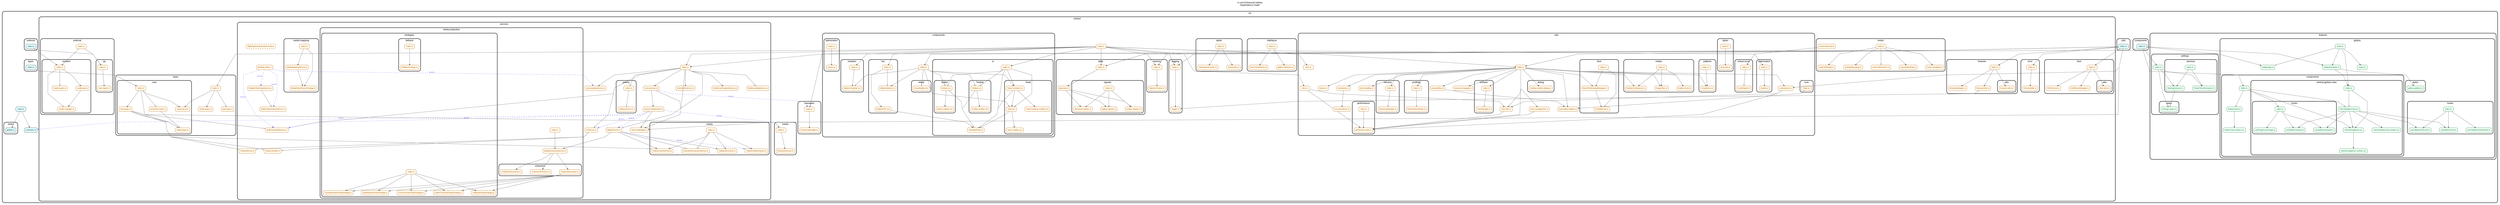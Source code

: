 strict digraph "dependency-cruiser output"{
    rankdir="TB" splines="polyline" overlap="false" nodesep="0.6" ranksep="1.2" fontname="Arial" fontsize="12" style="rounded,bold,filled" fillcolor="#ffffff" compound="true" concentrate="true" newrank="true" bgcolor="white" label="X.com Enhanced Gallery\nDependency Graph\n\n" labelloc="t" labeljust="c"
    node [shape="box" style="rounded,filled" height="0.2" color="#333333" fillcolor="#FAFAFA" fontcolor="#333333" fontname="Arial" fontsize="10" penwidth="1" margin="0.1"]
    edge [arrowhead="normal" arrowsize="0.8" penwidth="1" color="#666666" fontname="Arial" fontsize="8" fontcolor="#333333"]

    subgraph "cluster_src" {label="src" subgraph "cluster_src/components" {label="components" "src/components/index.ts" [label=<index.ts> tooltip="index.ts" URL="src/components/index.ts" fillcolor="#ddfeff"] } }
    "src/components/index.ts" -> "src/features/gallery/components/index.ts" [arrowhead="inv"]
    "src/components/index.ts" -> "src/features/gallery/GalleryApp.ts" [arrowhead="inv"]
    "src/components/index.ts" -> "src/features/gallery/GalleryRenderer.ts" [arrowhead="inv"]
    "src/components/index.ts" -> "src/features/settings/index.ts" [arrowhead="inv"]
    "src/components/index.ts" -> "src/shared/components/index.ts" [arrowhead="inv"]
    subgraph "cluster_src" {label="src" "src/constants.ts" [label=<constants.ts> tooltip="constants.ts" URL="src/constants.ts" fillcolor="#ddfeff"] }
    subgraph "cluster_src" {label="src" subgraph "cluster_src/external" {label="external" "src/external/index.ts" [label=<index.ts> tooltip="index.ts" URL="src/external/index.ts" fillcolor="#ddfeff"] } }
    "src/external/index.ts" -> "src/shared/external/vendors/index.ts" [arrowhead="inv"]
    "src/external/index.ts" -> "src/shared/external/zip/index.ts" [arrowhead="inv"]
    subgraph "cluster_src" {label="src" subgraph "cluster_src/features" {label="features" subgraph "cluster_src/features/gallery" {label="gallery" "src/features/gallery/GalleryApp.ts" [label=<GalleryApp.ts> tooltip="GalleryApp.ts" URL="src/features/gallery/GalleryApp.ts" fillcolor="#F0FDF4" color="#15803D" fontcolor="#15803D"] } } }
    subgraph "cluster_src" {label="src" subgraph "cluster_src/features" {label="features" subgraph "cluster_src/features/gallery" {label="gallery" "src/features/gallery/GalleryRenderer.ts" [label=<GalleryRenderer.ts> tooltip="GalleryRenderer.ts" URL="src/features/gallery/GalleryRenderer.ts" fillcolor="#F0FDF4" color="#15803D" fontcolor="#15803D"] } } }
    "src/features/gallery/GalleryRenderer.ts" -> "src/features/gallery/components/vertical-gallery-view/index.ts"
    "src/features/gallery/GalleryRenderer.ts" -> "src/features/gallery/styles/gallery-global.css"
    subgraph "cluster_src" {label="src" subgraph "cluster_src/features" {label="features" subgraph "cluster_src/features/gallery" {label="gallery" subgraph "cluster_src/features/gallery/components" {label="components" "src/features/gallery/components/GalleryView.module.css" [label=<GalleryView.module.css> tooltip="GalleryView.module.css" URL="src/features/gallery/components/GalleryView.module.css" fillcolor="#F0FDF4" color="#15803D" fontcolor="#15803D"] } } } }
    subgraph "cluster_src" {label="src" subgraph "cluster_src/features" {label="features" subgraph "cluster_src/features/gallery" {label="gallery" subgraph "cluster_src/features/gallery/components" {label="components" "src/features/gallery/components/GalleryView.tsx" [label=<GalleryView.tsx> tooltip="GalleryView.tsx" URL="src/features/gallery/components/GalleryView.tsx" fillcolor="#F0FDF4" color="#15803D" fontcolor="#15803D"] } } } }
    "src/features/gallery/components/GalleryView.tsx" -> "src/features/gallery/components/GalleryView.module.css"
    subgraph "cluster_src" {label="src" subgraph "cluster_src/features" {label="features" subgraph "cluster_src/features/gallery" {label="gallery" subgraph "cluster_src/features/gallery/components" {label="components" "src/features/gallery/components/index.ts" [label=<index.ts> tooltip="index.ts" URL="src/features/gallery/components/index.ts" fillcolor="#F0FDF4" color="#15803D" fontcolor="#15803D"] } } } }
    "src/features/gallery/components/index.ts" -> "src/features/gallery/components/GalleryView.tsx" [arrowhead="inv"]
    "src/features/gallery/components/index.ts" -> "src/features/gallery/components/GalleryView.tsx" [arrowhead="onormal" penwidth="1.0"]
    "src/features/gallery/components/index.ts" -> "src/features/gallery/components/vertical-gallery-view/hooks/index.ts" [arrowhead="inv"]
    "src/features/gallery/components/index.ts" -> "src/features/gallery/components/vertical-gallery-view/VerticalGalleryView.tsx" [arrowhead="inv"]
    "src/features/gallery/components/index.ts" -> "src/features/gallery/components/vertical-gallery-view/VerticalGalleryView.tsx" [arrowhead="onormal" penwidth="1.0"]
    "src/features/gallery/components/index.ts" -> "src/features/gallery/components/vertical-gallery-view/VerticalImageItem.tsx" [arrowhead="inv"]
    subgraph "cluster_src" {label="src" subgraph "cluster_src/features" {label="features" subgraph "cluster_src/features/gallery" {label="gallery" subgraph "cluster_src/features/gallery/components" {label="components" subgraph "cluster_src/features/gallery/components/vertical-gallery-view" {label="vertical-gallery-view" "src/features/gallery/components/vertical-gallery-view/VerticalGalleryView.module.css" [label=<VerticalGalleryView.module.css> tooltip="VerticalGalleryView.module.css" URL="src/features/gallery/components/vertical-gallery-view/VerticalGalleryView.module.css" fillcolor="#F0FDF4" color="#15803D" fontcolor="#15803D"] } } } } }
    subgraph "cluster_src" {label="src" subgraph "cluster_src/features" {label="features" subgraph "cluster_src/features/gallery" {label="gallery" subgraph "cluster_src/features/gallery/components" {label="components" subgraph "cluster_src/features/gallery/components/vertical-gallery-view" {label="vertical-gallery-view" "src/features/gallery/components/vertical-gallery-view/VerticalGalleryView.tsx" [label=<VerticalGalleryView.tsx> tooltip="VerticalGalleryView.tsx" URL="src/features/gallery/components/vertical-gallery-view/VerticalGalleryView.tsx" fillcolor="#F0FDF4" color="#15803D" fontcolor="#15803D"] } } } } }
    "src/features/gallery/components/vertical-gallery-view/VerticalGalleryView.tsx" -> "src/features/gallery/hooks/useGalleryItemScroll.ts"
    "src/features/gallery/components/vertical-gallery-view/VerticalGalleryView.tsx" -> "src/features/gallery/hooks/useGalleryScroll.ts"
    "src/features/gallery/components/vertical-gallery-view/VerticalGalleryView.tsx" -> "src/features/gallery/components/vertical-gallery-view/hooks/useGalleryCleanup.ts"
    "src/features/gallery/components/vertical-gallery-view/VerticalGalleryView.tsx" -> "src/features/gallery/components/vertical-gallery-view/hooks/useGalleryKeyboard.ts"
    "src/features/gallery/components/vertical-gallery-view/VerticalGalleryView.tsx" -> "src/features/gallery/components/vertical-gallery-view/VerticalGalleryView.module.css"
    "src/features/gallery/components/vertical-gallery-view/VerticalGalleryView.tsx" -> "src/features/gallery/components/vertical-gallery-view/VerticalImageItem.tsx"
    subgraph "cluster_src" {label="src" subgraph "cluster_src/features" {label="features" subgraph "cluster_src/features/gallery" {label="gallery" subgraph "cluster_src/features/gallery/components" {label="components" subgraph "cluster_src/features/gallery/components/vertical-gallery-view" {label="vertical-gallery-view" "src/features/gallery/components/vertical-gallery-view/VerticalImageItem.module.css" [label=<VerticalImageItem.module.css> tooltip="VerticalImageItem.module.css" URL="src/features/gallery/components/vertical-gallery-view/VerticalImageItem.module.css" fillcolor="#F0FDF4" color="#15803D" fontcolor="#15803D"] } } } } }
    subgraph "cluster_src" {label="src" subgraph "cluster_src/features" {label="features" subgraph "cluster_src/features/gallery" {label="gallery" subgraph "cluster_src/features/gallery/components" {label="components" subgraph "cluster_src/features/gallery/components/vertical-gallery-view" {label="vertical-gallery-view" "src/features/gallery/components/vertical-gallery-view/VerticalImageItem.tsx" [label=<VerticalImageItem.tsx> tooltip="VerticalImageItem.tsx" URL="src/features/gallery/components/vertical-gallery-view/VerticalImageItem.tsx" fillcolor="#F0FDF4" color="#15803D" fontcolor="#15803D"] } } } } }
    "src/features/gallery/components/vertical-gallery-view/VerticalImageItem.tsx" -> "src/features/gallery/components/vertical-gallery-view/VerticalImageItem.module.css"
    subgraph "cluster_src" {label="src" subgraph "cluster_src/features" {label="features" subgraph "cluster_src/features/gallery" {label="gallery" subgraph "cluster_src/features/gallery/components" {label="components" subgraph "cluster_src/features/gallery/components/vertical-gallery-view" {label="vertical-gallery-view" subgraph "cluster_src/features/gallery/components/vertical-gallery-view/hooks" {label="hooks" "src/features/gallery/components/vertical-gallery-view/hooks/index.ts" [label=<index.ts> tooltip="index.ts" URL="src/features/gallery/components/vertical-gallery-view/hooks/index.ts" fillcolor="#F0FDF4" color="#15803D" fontcolor="#15803D"] } } } } } }
    "src/features/gallery/components/vertical-gallery-view/hooks/index.ts" -> "src/features/gallery/components/vertical-gallery-view/hooks/useGalleryCleanup.ts" [arrowhead="inv"]
    "src/features/gallery/components/vertical-gallery-view/hooks/index.ts" -> "src/features/gallery/components/vertical-gallery-view/hooks/useGalleryKeyboard.ts" [arrowhead="inv"]
    "src/features/gallery/components/vertical-gallery-view/hooks/index.ts" -> "src/features/gallery/components/vertical-gallery-view/hooks/useProgressiveImage.ts" [arrowhead="inv"]
    subgraph "cluster_src" {label="src" subgraph "cluster_src/features" {label="features" subgraph "cluster_src/features/gallery" {label="gallery" subgraph "cluster_src/features/gallery/components" {label="components" subgraph "cluster_src/features/gallery/components/vertical-gallery-view" {label="vertical-gallery-view" subgraph "cluster_src/features/gallery/components/vertical-gallery-view/hooks" {label="hooks" "src/features/gallery/components/vertical-gallery-view/hooks/useGalleryCleanup.ts" [label=<useGalleryCleanup.ts> tooltip="useGalleryCleanup.ts" URL="src/features/gallery/components/vertical-gallery-view/hooks/useGalleryCleanup.ts" fillcolor="#F0FDF4" color="#15803D" fontcolor="#15803D"] } } } } } }
    subgraph "cluster_src" {label="src" subgraph "cluster_src/features" {label="features" subgraph "cluster_src/features/gallery" {label="gallery" subgraph "cluster_src/features/gallery/components" {label="components" subgraph "cluster_src/features/gallery/components/vertical-gallery-view" {label="vertical-gallery-view" subgraph "cluster_src/features/gallery/components/vertical-gallery-view/hooks" {label="hooks" "src/features/gallery/components/vertical-gallery-view/hooks/useGalleryKeyboard.ts" [label=<useGalleryKeyboard.ts> tooltip="useGalleryKeyboard.ts" URL="src/features/gallery/components/vertical-gallery-view/hooks/useGalleryKeyboard.ts" fillcolor="#F0FDF4" color="#15803D" fontcolor="#15803D"] } } } } } }
    subgraph "cluster_src" {label="src" subgraph "cluster_src/features" {label="features" subgraph "cluster_src/features/gallery" {label="gallery" subgraph "cluster_src/features/gallery/components" {label="components" subgraph "cluster_src/features/gallery/components/vertical-gallery-view" {label="vertical-gallery-view" subgraph "cluster_src/features/gallery/components/vertical-gallery-view/hooks" {label="hooks" "src/features/gallery/components/vertical-gallery-view/hooks/useProgressiveImage.ts" [label=<useProgressiveImage.ts> tooltip="useProgressiveImage.ts" URL="src/features/gallery/components/vertical-gallery-view/hooks/useProgressiveImage.ts" fillcolor="#F0FDF4" color="#15803D" fontcolor="#15803D"] } } } } } }
    subgraph "cluster_src" {label="src" subgraph "cluster_src/features" {label="features" subgraph "cluster_src/features/gallery" {label="gallery" subgraph "cluster_src/features/gallery/components" {label="components" subgraph "cluster_src/features/gallery/components/vertical-gallery-view" {label="vertical-gallery-view" "src/features/gallery/components/vertical-gallery-view/index.ts" [label=<index.ts> tooltip="index.ts" URL="src/features/gallery/components/vertical-gallery-view/index.ts" fillcolor="#F0FDF4" color="#15803D" fontcolor="#15803D"] } } } } }
    "src/features/gallery/components/vertical-gallery-view/index.ts" -> "src/features/gallery/components/vertical-gallery-view/VerticalGalleryView.tsx" [arrowhead="inv"]
    "src/features/gallery/components/vertical-gallery-view/index.ts" -> "src/features/gallery/components/vertical-gallery-view/VerticalGalleryView.tsx" [arrowhead="onormal" penwidth="1.0"]
    "src/features/gallery/components/vertical-gallery-view/index.ts" -> "src/features/gallery/components/vertical-gallery-view/VerticalImageItem.tsx" [arrowhead="inv"]
    subgraph "cluster_src" {label="src" subgraph "cluster_src/features" {label="features" subgraph "cluster_src/features/gallery" {label="gallery" subgraph "cluster_src/features/gallery/hooks" {label="hooks" "src/features/gallery/hooks/index.ts" [label=<index.ts> tooltip="index.ts" URL="src/features/gallery/hooks/index.ts" fillcolor="#F0FDF4" color="#15803D" fontcolor="#15803D"] } } } }
    "src/features/gallery/hooks/index.ts" -> "src/features/gallery/hooks/useGalleryItemScroll.ts" [arrowhead="inv"]
    "src/features/gallery/hooks/index.ts" -> "src/features/gallery/hooks/useGalleryScroll.ts" [arrowhead="inv"]
    "src/features/gallery/hooks/index.ts" -> "src/features/gallery/hooks/useToolbarPositionBased.ts" [arrowhead="inv"]
    subgraph "cluster_src" {label="src" subgraph "cluster_src/features" {label="features" subgraph "cluster_src/features/gallery" {label="gallery" subgraph "cluster_src/features/gallery/hooks" {label="hooks" "src/features/gallery/hooks/useGalleryItemScroll.ts" [label=<useGalleryItemScroll.ts> tooltip="useGalleryItemScroll.ts" URL="src/features/gallery/hooks/useGalleryItemScroll.ts" fillcolor="#F0FDF4" color="#15803D" fontcolor="#15803D"] } } } }
    subgraph "cluster_src" {label="src" subgraph "cluster_src/features" {label="features" subgraph "cluster_src/features/gallery" {label="gallery" subgraph "cluster_src/features/gallery/hooks" {label="hooks" "src/features/gallery/hooks/useGalleryScroll.ts" [label=<useGalleryScroll.ts> tooltip="useGalleryScroll.ts" URL="src/features/gallery/hooks/useGalleryScroll.ts" fillcolor="#F0FDF4" color="#15803D" fontcolor="#15803D"] } } } }
    subgraph "cluster_src" {label="src" subgraph "cluster_src/features" {label="features" subgraph "cluster_src/features/gallery" {label="gallery" subgraph "cluster_src/features/gallery/hooks" {label="hooks" "src/features/gallery/hooks/useToolbarPositionBased.ts" [label=<useToolbarPositionBased.ts> tooltip="useToolbarPositionBased.ts" URL="src/features/gallery/hooks/useToolbarPositionBased.ts" fillcolor="#F0FDF4" color="#15803D" fontcolor="#15803D"] } } } }
    subgraph "cluster_src" {label="src" subgraph "cluster_src/features" {label="features" subgraph "cluster_src/features/gallery" {label="gallery" "src/features/gallery/index.ts" [label=<index.ts> tooltip="index.ts" URL="src/features/gallery/index.ts" fillcolor="#F0FDF4" color="#15803D" fontcolor="#15803D"] } } }
    "src/features/gallery/index.ts" -> "src/features/gallery/components/vertical-gallery-view/index.ts" [arrowhead="inv"]
    "src/features/gallery/index.ts" -> "src/features/gallery/GalleryApp.ts" [arrowhead="inv"]
    "src/features/gallery/index.ts" -> "src/features/gallery/GalleryApp.ts" [arrowhead="onormal" penwidth="1.0"]
    "src/features/gallery/index.ts" -> "src/features/gallery/GalleryRenderer.ts" [arrowhead="inv"]
    "src/features/gallery/index.ts" -> "src/features/gallery/types.ts" [arrowhead="inv"]
    subgraph "cluster_src" {label="src" subgraph "cluster_src/features" {label="features" subgraph "cluster_src/features/gallery" {label="gallery" subgraph "cluster_src/features/gallery/styles" {label="styles" "src/features/gallery/styles/gallery-global.css" [label=<gallery-global.css> tooltip="gallery-global.css" URL="src/features/gallery/styles/gallery-global.css" fillcolor="#F0FDF4" color="#15803D" fontcolor="#15803D"] } } } }
    subgraph "cluster_src" {label="src" subgraph "cluster_src/features" {label="features" subgraph "cluster_src/features/gallery" {label="gallery" "src/features/gallery/types.ts" [label=<types.ts> tooltip="types.ts" URL="src/features/gallery/types.ts" fillcolor="#F0FDF4" color="#15803D" fontcolor="#15803D"] } } }
    subgraph "cluster_src" {label="src" subgraph "cluster_src/features" {label="features" subgraph "cluster_src/features/settings" {label="settings" "src/features/settings/index.ts" [label=<index.ts> tooltip="index.ts" URL="src/features/settings/index.ts" fillcolor="#F0FDF4" color="#15803D" fontcolor="#15803D"] } } }
    "src/features/settings/index.ts" -> "src/features/settings/services/SettingsService.ts" [arrowhead="inv"]
    "src/features/settings/index.ts" -> "src/features/settings/services/TwitterTokenExtractor.ts" [arrowhead="inv"]
    "src/features/settings/index.ts" -> "src/features/settings/types/settings.types.ts" [arrowhead="inv"]
    subgraph "cluster_src" {label="src" subgraph "cluster_src/features" {label="features" subgraph "cluster_src/features/settings" {label="settings" subgraph "cluster_src/features/settings/services" {label="services" "src/features/settings/services/SettingsService.ts" [label=<SettingsService.ts> tooltip="SettingsService.ts" URL="src/features/settings/services/SettingsService.ts" fillcolor="#F0FDF4" color="#15803D" fontcolor="#15803D"] } } } }
    "src/features/settings/services/SettingsService.ts" -> "src/features/settings/types/settings.types.ts"
    "src/features/settings/services/SettingsService.ts" -> "src/features/settings/types/settings.types.ts" [arrowhead="onormal" penwidth="1.0"]
    subgraph "cluster_src" {label="src" subgraph "cluster_src/features" {label="features" subgraph "cluster_src/features/settings" {label="settings" subgraph "cluster_src/features/settings/services" {label="services" "src/features/settings/services/TwitterTokenExtractor.ts" [label=<TwitterTokenExtractor.ts> tooltip="TwitterTokenExtractor.ts" URL="src/features/settings/services/TwitterTokenExtractor.ts" fillcolor="#F0FDF4" color="#15803D" fontcolor="#15803D"] } } } }
    subgraph "cluster_src" {label="src" subgraph "cluster_src/features" {label="features" subgraph "cluster_src/features/settings" {label="settings" subgraph "cluster_src/features/settings/services" {label="services" "src/features/settings/services/index.ts" [label=<index.ts> tooltip="index.ts" URL="src/features/settings/services/index.ts" fillcolor="#F0FDF4" color="#15803D" fontcolor="#15803D"] } } } }
    "src/features/settings/services/index.ts" -> "src/features/settings/services/SettingsService.ts" [arrowhead="inv"]
    "src/features/settings/services/index.ts" -> "src/features/settings/services/TwitterTokenExtractor.ts" [arrowhead="inv"]
    "src/features/settings/services/index.ts" -> "src/features/settings/services/TwitterTokenExtractor.ts" [arrowhead="onormal" penwidth="1.0"]
    subgraph "cluster_src" {label="src" subgraph "cluster_src/features" {label="features" subgraph "cluster_src/features/settings" {label="settings" subgraph "cluster_src/features/settings/types" {label="types" "src/features/settings/types/settings.types.ts" [label=<settings.types.ts> tooltip="settings.types.ts" URL="src/features/settings/types/settings.types.ts" fillcolor="#F0FDF4" color="#15803D" fontcolor="#15803D"] } } } }
    subgraph "cluster_src" {label="src" "src/main.ts" [label=<main.ts> tooltip="main.ts" URL="src/main.ts" fillcolor="#ddfeff"] }
    "src/main.ts" -> "src/constants.ts"
    "src/main.ts" -> "src/styles/globals.ts"
    subgraph "cluster_src" {label="src" subgraph "cluster_src/shared" {label="shared" subgraph "cluster_src/shared/browser" {label="browser" "src/shared/browser/BrowserManager.ts" [label=<BrowserManager.ts> tooltip="BrowserManager.ts" URL="src/shared/browser/BrowserManager.ts" fillcolor="#FFFBEB" color="#B45309" fontcolor="#B45309"] } } }
    subgraph "cluster_src" {label="src" subgraph "cluster_src/shared" {label="shared" subgraph "cluster_src/shared/browser" {label="browser" "src/shared/browser/BrowserUtils.ts" [label=<BrowserUtils.ts> tooltip="BrowserUtils.ts" URL="src/shared/browser/BrowserUtils.ts" fillcolor="#FFFBEB" color="#B45309" fontcolor="#B45309"] } } }
    "src/shared/browser/BrowserUtils.ts" -> "src/shared/logging/logger.ts"
    subgraph "cluster_src" {label="src" subgraph "cluster_src/shared" {label="shared" subgraph "cluster_src/shared/browser" {label="browser" "src/shared/browser/index.ts" [label=<index.ts> tooltip="index.ts" URL="src/shared/browser/index.ts" fillcolor="#FFFBEB" color="#B45309" fontcolor="#B45309"] } } }
    "src/shared/browser/index.ts" -> "src/shared/browser/BrowserManager.ts" [arrowhead="inv"]
    "src/shared/browser/index.ts" -> "src/shared/browser/BrowserUtils.ts" [arrowhead="inv"]
    "src/shared/browser/index.ts" -> "src/shared/browser/utils/browser-utils.ts" [arrowhead="inv"]
    subgraph "cluster_src" {label="src" subgraph "cluster_src/shared" {label="shared" subgraph "cluster_src/shared/browser" {label="browser" subgraph "cluster_src/shared/browser/utils" {label="utils" "src/shared/browser/utils/browser-utils.ts" [label=<browser-utils.ts> tooltip="browser-utils.ts" URL="src/shared/browser/utils/browser-utils.ts" fillcolor="#FFFBEB" color="#B45309" fontcolor="#B45309"] } } } }
    subgraph "cluster_src" {label="src" subgraph "cluster_src/shared" {label="shared" subgraph "cluster_src/shared/components" {label="components" subgraph "cluster_src/shared/components/hoc" {label="hoc" "src/shared/components/hoc/GalleryHOC.tsx" [label=<GalleryHOC.tsx> tooltip="GalleryHOC.tsx" URL="src/shared/components/hoc/GalleryHOC.tsx" fillcolor="#FFFBEB" color="#B45309" fontcolor="#B45309"] } } } }
    "src/shared/components/hoc/GalleryHOC.tsx" -> "src/shared/components/ui/StandardProps.ts"
    subgraph "cluster_src" {label="src" subgraph "cluster_src/shared" {label="shared" subgraph "cluster_src/shared/components" {label="components" subgraph "cluster_src/shared/components/hoc" {label="hoc" "src/shared/components/hoc/GalleryMarker.tsx" [label=<GalleryMarker.tsx> tooltip="GalleryMarker.tsx" URL="src/shared/components/hoc/GalleryMarker.tsx" fillcolor="#FFFBEB" color="#B45309" fontcolor="#B45309"] } } } }
    subgraph "cluster_src" {label="src" subgraph "cluster_src/shared" {label="shared" subgraph "cluster_src/shared/components" {label="components" subgraph "cluster_src/shared/components/hoc" {label="hoc" "src/shared/components/hoc/index.ts" [label=<index.ts> tooltip="index.ts" URL="src/shared/components/hoc/index.ts" fillcolor="#FFFBEB" color="#B45309" fontcolor="#B45309"] } } } }
    "src/shared/components/hoc/index.ts" -> "src/shared/components/hoc/GalleryHOC.tsx" [arrowhead="inv"]
    "src/shared/components/hoc/index.ts" -> "src/shared/components/hoc/GalleryMarker.tsx" [arrowhead="onormal" penwidth="1.0"]
    subgraph "cluster_src" {label="src" subgraph "cluster_src/shared" {label="shared" subgraph "cluster_src/shared/components" {label="components" "src/shared/components/index.ts" [label=<index.ts> tooltip="index.ts" URL="src/shared/components/index.ts" fillcolor="#FFFBEB" color="#B45309" fontcolor="#B45309"] } } }
    "src/shared/components/index.ts" -> "src/shared/components/hoc/GalleryMarker.tsx" [arrowhead="inv"]
    "src/shared/components/index.ts" -> "src/shared/components/isolation/GalleryContainer.tsx" [arrowhead="inv"]
    "src/shared/components/index.ts" -> "src/shared/components/isolation/GalleryContainer.tsx" [arrowhead="onormal" penwidth="1.0"]
    "src/shared/components/index.ts" -> "src/shared/components/ui/Button/Button.tsx" [arrowhead="inv"]
    "src/shared/components/index.ts" -> "src/shared/components/ui/Button/Button.tsx" [arrowhead="onormal" penwidth="1.0"]
    "src/shared/components/index.ts" -> "src/shared/components/ui/Toast/Toast.tsx" [arrowhead="inv"]
    "src/shared/components/index.ts" -> "src/shared/components/ui/Toast/Toast.tsx" [arrowhead="onormal" penwidth="1.0"]
    "src/shared/components/index.ts" -> "src/shared/components/ui/Toast/ToastContainer.tsx" [arrowhead="inv"]
    "src/shared/components/index.ts" -> "src/shared/components/ui/Toolbar/Toolbar.tsx" [arrowhead="inv"]
    "src/shared/components/index.ts" -> "src/shared/components/ui/Toolbar/Toolbar.tsx" [arrowhead="onormal" penwidth="1.0"]
    "src/shared/components/index.ts" -> "src/shared/components/virtual/VirtualGallery.tsx" [arrowhead="inv"]
    "src/shared/components/index.ts" -> "src/shared/components/virtual/VirtualGallery.tsx" [arrowhead="onormal" penwidth="1.0"]
    subgraph "cluster_src" {label="src" subgraph "cluster_src/shared" {label="shared" subgraph "cluster_src/shared/components" {label="components" subgraph "cluster_src/shared/components/isolation" {label="isolation" "src/shared/components/isolation/GalleryContainer.tsx" [label=<GalleryContainer.tsx> tooltip="GalleryContainer.tsx" URL="src/shared/components/isolation/GalleryContainer.tsx" fillcolor="#FFFBEB" color="#B45309" fontcolor="#B45309"] } } } }
    subgraph "cluster_src" {label="src" subgraph "cluster_src/shared" {label="shared" subgraph "cluster_src/shared/components" {label="components" subgraph "cluster_src/shared/components/isolation" {label="isolation" "src/shared/components/isolation/index.ts" [label=<index.ts> tooltip="index.ts" URL="src/shared/components/isolation/index.ts" fillcolor="#FFFBEB" color="#B45309" fontcolor="#B45309"] } } } }
    "src/shared/components/isolation/index.ts" -> "src/shared/components/isolation/GalleryContainer.tsx" [arrowhead="inv"]
    subgraph "cluster_src" {label="src" subgraph "cluster_src/shared" {label="shared" subgraph "cluster_src/shared/components" {label="components" subgraph "cluster_src/shared/components/optimization" {label="optimization" "src/shared/components/optimization/index.ts" [label=<index.ts> tooltip="index.ts" URL="src/shared/components/optimization/index.ts" fillcolor="#FFFBEB" color="#B45309" fontcolor="#B45309"] } } } }
    "src/shared/components/optimization/index.ts" -> "src/shared/components/optimization/memo.ts" [arrowhead="inv"]
    subgraph "cluster_src" {label="src" subgraph "cluster_src/shared" {label="shared" subgraph "cluster_src/shared/components" {label="components" subgraph "cluster_src/shared/components/optimization" {label="optimization" "src/shared/components/optimization/memo.ts" [label=<memo.ts> tooltip="memo.ts" URL="src/shared/components/optimization/memo.ts" fillcolor="#FFFBEB" color="#B45309" fontcolor="#B45309"] } } } }
    subgraph "cluster_src" {label="src" subgraph "cluster_src/shared" {label="shared" subgraph "cluster_src/shared/components" {label="components" subgraph "cluster_src/shared/components/ui" {label="ui" subgraph "cluster_src/shared/components/ui/Button" {label="Button" "src/shared/components/ui/Button/Button.module.css" [label=<Button.module.css> tooltip="Button.module.css" URL="src/shared/components/ui/Button/Button.module.css" fillcolor="#FFFBEB" color="#B45309" fontcolor="#B45309"] } } } } }
    subgraph "cluster_src" {label="src" subgraph "cluster_src/shared" {label="shared" subgraph "cluster_src/shared/components" {label="components" subgraph "cluster_src/shared/components/ui" {label="ui" subgraph "cluster_src/shared/components/ui/Button" {label="Button" "src/shared/components/ui/Button/Button.tsx" [label=<Button.tsx> tooltip="Button.tsx" URL="src/shared/components/ui/Button/Button.tsx" fillcolor="#FFFBEB" color="#B45309" fontcolor="#B45309"] } } } } }
    "src/shared/components/ui/Button/Button.tsx" -> "src/shared/components/ui/StandardProps.ts"
    "src/shared/components/ui/Button/Button.tsx" -> "src/shared/components/ui/StandardProps.ts" [arrowhead="onormal" penwidth="1.0"]
    "src/shared/components/ui/Button/Button.tsx" -> "src/shared/components/ui/Button/Button.module.css"
    subgraph "cluster_src" {label="src" subgraph "cluster_src/shared" {label="shared" subgraph "cluster_src/shared/components" {label="components" subgraph "cluster_src/shared/components/ui" {label="ui" "src/shared/components/ui/StandardProps.ts" [label=<StandardProps.ts> tooltip="StandardProps.ts" URL="src/shared/components/ui/StandardProps.ts" fillcolor="#FFFBEB" color="#B45309" fontcolor="#B45309"] } } } }
    subgraph "cluster_src" {label="src" subgraph "cluster_src/shared" {label="shared" subgraph "cluster_src/shared/components" {label="components" subgraph "cluster_src/shared/components/ui" {label="ui" subgraph "cluster_src/shared/components/ui/Toast" {label="Toast" "src/shared/components/ui/Toast/Toast.module.css" [label=<Toast.module.css> tooltip="Toast.module.css" URL="src/shared/components/ui/Toast/Toast.module.css" fillcolor="#FFFBEB" color="#B45309" fontcolor="#B45309"] } } } } }
    subgraph "cluster_src" {label="src" subgraph "cluster_src/shared" {label="shared" subgraph "cluster_src/shared/components" {label="components" subgraph "cluster_src/shared/components/ui" {label="ui" subgraph "cluster_src/shared/components/ui/Toast" {label="Toast" "src/shared/components/ui/Toast/Toast.tsx" [label=<Toast.tsx> tooltip="Toast.tsx" URL="src/shared/components/ui/Toast/Toast.tsx" fillcolor="#FFFBEB" color="#B45309" fontcolor="#B45309"] } } } } }
    "src/shared/components/ui/Toast/Toast.tsx" -> "src/shared/components/ui/StandardProps.ts"
    "src/shared/components/ui/Toast/Toast.tsx" -> "src/shared/components/ui/StandardProps.ts" [arrowhead="onormal" penwidth="1.0"]
    "src/shared/components/ui/Toast/Toast.tsx" -> "src/shared/components/ui/Toast/Toast.module.css"
    subgraph "cluster_src" {label="src" subgraph "cluster_src/shared" {label="shared" subgraph "cluster_src/shared/components" {label="components" subgraph "cluster_src/shared/components/ui" {label="ui" subgraph "cluster_src/shared/components/ui/Toast" {label="Toast" "src/shared/components/ui/Toast/ToastContainer.module.css" [label=<ToastContainer.module.css> tooltip="ToastContainer.module.css" URL="src/shared/components/ui/Toast/ToastContainer.module.css" fillcolor="#FFFBEB" color="#B45309" fontcolor="#B45309"] } } } } }
    subgraph "cluster_src" {label="src" subgraph "cluster_src/shared" {label="shared" subgraph "cluster_src/shared/components" {label="components" subgraph "cluster_src/shared/components/ui" {label="ui" subgraph "cluster_src/shared/components/ui/Toast" {label="Toast" "src/shared/components/ui/Toast/ToastContainer.tsx" [label=<ToastContainer.tsx> tooltip="ToastContainer.tsx" URL="src/shared/components/ui/Toast/ToastContainer.tsx" fillcolor="#FFFBEB" color="#B45309" fontcolor="#B45309"] } } } } }
    "src/shared/components/ui/Toast/ToastContainer.tsx" -> "src/shared/components/ui/StandardProps.ts"
    "src/shared/components/ui/Toast/ToastContainer.tsx" -> "src/shared/components/ui/StandardProps.ts" [arrowhead="onormal" penwidth="1.0"]
    "src/shared/components/ui/Toast/ToastContainer.tsx" -> "src/shared/components/ui/Toast/Toast.tsx"
    "src/shared/components/ui/Toast/ToastContainer.tsx" -> "src/shared/components/ui/Toast/ToastContainer.module.css"
    subgraph "cluster_src" {label="src" subgraph "cluster_src/shared" {label="shared" subgraph "cluster_src/shared/components" {label="components" subgraph "cluster_src/shared/components/ui" {label="ui" subgraph "cluster_src/shared/components/ui/Toolbar" {label="Toolbar" "src/shared/components/ui/Toolbar/Toolbar.module.css" [label=<Toolbar.module.css> tooltip="Toolbar.module.css" URL="src/shared/components/ui/Toolbar/Toolbar.module.css" fillcolor="#FFFBEB" color="#B45309" fontcolor="#B45309"] } } } } }
    subgraph "cluster_src" {label="src" subgraph "cluster_src/shared" {label="shared" subgraph "cluster_src/shared/components" {label="components" subgraph "cluster_src/shared/components/ui" {label="ui" subgraph "cluster_src/shared/components/ui/Toolbar" {label="Toolbar" "src/shared/components/ui/Toolbar/Toolbar.tsx" [label=<Toolbar.tsx> tooltip="Toolbar.tsx" URL="src/shared/components/ui/Toolbar/Toolbar.tsx" fillcolor="#FFFBEB" color="#B45309" fontcolor="#B45309"] } } } } }
    "src/shared/components/ui/Toolbar/Toolbar.tsx" -> "src/shared/components/ui/StandardProps.ts"
    "src/shared/components/ui/Toolbar/Toolbar.tsx" -> "src/shared/components/ui/StandardProps.ts" [arrowhead="onormal" penwidth="1.0"]
    "src/shared/components/ui/Toolbar/Toolbar.tsx" -> "src/shared/components/ui/Toolbar/Toolbar.module.css"
    subgraph "cluster_src" {label="src" subgraph "cluster_src/shared" {label="shared" subgraph "cluster_src/shared/components" {label="components" subgraph "cluster_src/shared/components/ui" {label="ui" "src/shared/components/ui/index.ts" [label=<index.ts> tooltip="index.ts" URL="src/shared/components/ui/index.ts" fillcolor="#FFFBEB" color="#B45309" fontcolor="#B45309"] } } } }
    "src/shared/components/ui/index.ts" -> "src/shared/components/ui/Button/Button.tsx" [arrowhead="inv"]
    "src/shared/components/ui/index.ts" -> "src/shared/components/ui/Button/Button.tsx" [arrowhead="onormal" penwidth="1.0"]
    "src/shared/components/ui/index.ts" -> "src/shared/components/ui/StandardProps.ts" [arrowhead="inv"]
    "src/shared/components/ui/index.ts" -> "src/shared/components/ui/Toast/Toast.tsx" [arrowhead="inv"]
    "src/shared/components/ui/index.ts" -> "src/shared/components/ui/Toast/Toast.tsx" [arrowhead="onormal" penwidth="1.0"]
    "src/shared/components/ui/index.ts" -> "src/shared/components/ui/Toast/ToastContainer.tsx" [arrowhead="inv"]
    "src/shared/components/ui/index.ts" -> "src/shared/components/ui/Toast/ToastContainer.tsx" [arrowhead="onormal" penwidth="1.0"]
    "src/shared/components/ui/index.ts" -> "src/shared/components/ui/Toolbar/Toolbar.tsx" [arrowhead="inv"]
    "src/shared/components/ui/index.ts" -> "src/shared/components/ui/Toolbar/Toolbar.tsx" [arrowhead="onormal" penwidth="1.0"]
    subgraph "cluster_src" {label="src" subgraph "cluster_src/shared" {label="shared" subgraph "cluster_src/shared/components" {label="components" subgraph "cluster_src/shared/components/virtual" {label="virtual" "src/shared/components/virtual/VirtualGallery.tsx" [label=<VirtualGallery.tsx> tooltip="VirtualGallery.tsx" URL="src/shared/components/virtual/VirtualGallery.tsx" fillcolor="#FFFBEB" color="#B45309" fontcolor="#B45309"] } } } }
    subgraph "cluster_src" {label="src" subgraph "cluster_src/shared" {label="shared" subgraph "cluster_src/shared/dom" {label="dom" "src/shared/dom/DOMCache.ts" [label=<DOMCache.ts> tooltip="DOMCache.ts" URL="src/shared/dom/DOMCache.ts" fillcolor="#FFFBEB" color="#B45309" fontcolor="#B45309"] } } }
    subgraph "cluster_src" {label="src" subgraph "cluster_src/shared" {label="shared" subgraph "cluster_src/shared/dom" {label="dom" "src/shared/dom/DOMEventManager.ts" [label=<DOMEventManager.ts> tooltip="DOMEventManager.ts" URL="src/shared/dom/DOMEventManager.ts" fillcolor="#FFFBEB" color="#B45309" fontcolor="#B45309"] } } }
    subgraph "cluster_src" {label="src" subgraph "cluster_src/shared" {label="shared" subgraph "cluster_src/shared/dom" {label="dom" "src/shared/dom/index.ts" [label=<index.ts> tooltip="index.ts" URL="src/shared/dom/index.ts" fillcolor="#FFFBEB" color="#B45309" fontcolor="#B45309"] } } }
    "src/shared/dom/index.ts" -> "src/shared/dom/DOMCache.ts" [arrowhead="inv"]
    "src/shared/dom/index.ts" -> "src/shared/dom/DOMEventManager.ts" [arrowhead="inv"]
    "src/shared/dom/index.ts" -> "src/shared/dom/utils/dom-utils.ts" [arrowhead="inv"]
    subgraph "cluster_src" {label="src" subgraph "cluster_src/shared" {label="shared" subgraph "cluster_src/shared/dom" {label="dom" subgraph "cluster_src/shared/dom/utils" {label="utils" "src/shared/dom/utils/dom-utils.ts" [label=<dom-utils.ts> tooltip="dom-utils.ts" URL="src/shared/dom/utils/dom-utils.ts" fillcolor="#FFFBEB" color="#B45309" fontcolor="#B45309"] } } } }
    subgraph "cluster_src" {label="src" subgraph "cluster_src/shared" {label="shared" subgraph "cluster_src/shared/error" {label="error" "src/shared/error/ErrorHandler.ts" [label=<ErrorHandler.ts> tooltip="ErrorHandler.ts" URL="src/shared/error/ErrorHandler.ts" fillcolor="#FFFBEB" color="#B45309" fontcolor="#B45309"] } } }
    subgraph "cluster_src" {label="src" subgraph "cluster_src/shared" {label="shared" subgraph "cluster_src/shared/error" {label="error" "src/shared/error/index.ts" [label=<index.ts> tooltip="index.ts" URL="src/shared/error/index.ts" fillcolor="#FFFBEB" color="#B45309" fontcolor="#B45309"] } } }
    "src/shared/error/index.ts" -> "src/shared/error/ErrorHandler.ts" [arrowhead="inv"]
    subgraph "cluster_src" {label="src" subgraph "cluster_src/shared" {label="shared" subgraph "cluster_src/shared/external" {label="external" "src/shared/external/index.ts" [label=<index.ts> tooltip="index.ts" URL="src/shared/external/index.ts" fillcolor="#FFFBEB" color="#B45309" fontcolor="#B45309"] } } }
    "src/shared/external/index.ts" -> "src/shared/external/vendors/index.ts" [arrowhead="inv"]
    "src/shared/external/index.ts" -> "src/shared/external/zip/index.ts" [arrowhead="inv"]
    subgraph "cluster_src" {label="src" subgraph "cluster_src/shared" {label="shared" subgraph "cluster_src/shared/external" {label="external" subgraph "cluster_src/shared/external/vendors" {label="vendors" "src/shared/external/vendors/index.ts" [label=<index.ts> tooltip="index.ts" URL="src/shared/external/vendors/index.ts" fillcolor="#FFFBEB" color="#B45309" fontcolor="#B45309"] } } } }
    "src/shared/external/vendors/index.ts" -> "src/shared/external/vendors/vendor-api.ts" [arrowhead="inv"]
    "src/shared/external/vendors/index.ts" -> "src/shared/external/vendors/vendor-manager.ts" [arrowhead="onormal" penwidth="1.0"]
    "src/shared/external/vendors/index.ts" -> "src/shared/external/vendors/vendor-types.ts" [arrowhead="onormal" penwidth="1.0"]
    subgraph "cluster_src" {label="src" subgraph "cluster_src/shared" {label="shared" subgraph "cluster_src/shared/external" {label="external" subgraph "cluster_src/shared/external/vendors" {label="vendors" "src/shared/external/vendors/vendor-api.ts" [label=<vendor-api.ts> tooltip="vendor-api.ts" URL="src/shared/external/vendors/vendor-api.ts" fillcolor="#FFFBEB" color="#B45309" fontcolor="#B45309"] } } } }
    "src/shared/external/vendors/vendor-api.ts" -> "src/shared/external/vendors/vendor-manager.ts"
    subgraph "cluster_src" {label="src" subgraph "cluster_src/shared" {label="shared" subgraph "cluster_src/shared/external" {label="external" subgraph "cluster_src/shared/external/vendors" {label="vendors" "src/shared/external/vendors/vendor-manager.ts" [label=<vendor-manager.ts> tooltip="vendor-manager.ts" URL="src/shared/external/vendors/vendor-manager.ts" fillcolor="#FFFBEB" color="#B45309" fontcolor="#B45309"] } } } }
    subgraph "cluster_src" {label="src" subgraph "cluster_src/shared" {label="shared" subgraph "cluster_src/shared/external" {label="external" subgraph "cluster_src/shared/external/vendors" {label="vendors" "src/shared/external/vendors/vendor-types.ts" [label=<vendor-types.ts> tooltip="vendor-types.ts" URL="src/shared/external/vendors/vendor-types.ts" fillcolor="#FFFBEB" color="#B45309" fontcolor="#B45309"] } } } }
    subgraph "cluster_src" {label="src" subgraph "cluster_src/shared" {label="shared" subgraph "cluster_src/shared/external" {label="external" subgraph "cluster_src/shared/external/zip" {label="zip" "src/shared/external/zip/index.ts" [label=<index.ts> tooltip="index.ts" URL="src/shared/external/zip/index.ts" fillcolor="#FFFBEB" color="#B45309" fontcolor="#B45309"] } } } }
    "src/shared/external/zip/index.ts" -> "src/shared/external/zip/zip-creator.ts" [arrowhead="inv"]
    subgraph "cluster_src" {label="src" subgraph "cluster_src/shared" {label="shared" subgraph "cluster_src/shared/external" {label="external" subgraph "cluster_src/shared/external/zip" {label="zip" "src/shared/external/zip/zip-creator.ts" [label=<zip-creator.ts> tooltip="zip-creator.ts" URL="src/shared/external/zip/zip-creator.ts" fillcolor="#FFFBEB" color="#B45309" fontcolor="#B45309"] } } } }
    subgraph "cluster_src" {label="src" subgraph "cluster_src/shared" {label="shared" subgraph "cluster_src/shared/hooks" {label="hooks" "src/shared/hooks/index.ts" [label=<index.ts> tooltip="index.ts" URL="src/shared/hooks/index.ts" fillcolor="#FFFBEB" color="#B45309" fontcolor="#B45309"] } } }
    "src/shared/hooks/index.ts" -> "src/shared/hooks/useAccessibility.ts" [arrowhead="inv"]
    "src/shared/hooks/index.ts" -> "src/shared/hooks/useDOMReady.ts" [arrowhead="inv"]
    "src/shared/hooks/index.ts" -> "src/shared/hooks/useMediaLoading.ts" [arrowhead="inv"]
    "src/shared/hooks/index.ts" -> "src/shared/hooks/useScrollDirection.ts" [arrowhead="inv"]
    "src/shared/hooks/index.ts" -> "src/shared/hooks/useScrollDirection.ts" [arrowhead="onormal" penwidth="1.0"]
    "src/shared/hooks/index.ts" -> "src/shared/hooks/useToolbarState.ts" [arrowhead="inv"]
    subgraph "cluster_src" {label="src" subgraph "cluster_src/shared" {label="shared" subgraph "cluster_src/shared/hooks" {label="hooks" "src/shared/hooks/useAccessibility.ts" [label=<useAccessibility.ts> tooltip="useAccessibility.ts" URL="src/shared/hooks/useAccessibility.ts" fillcolor="#FFFBEB" color="#B45309" fontcolor="#B45309"] } } }
    subgraph "cluster_src" {label="src" subgraph "cluster_src/shared" {label="shared" subgraph "cluster_src/shared/hooks" {label="hooks" "src/shared/hooks/useDOMReady.ts" [label=<useDOMReady.ts> tooltip="useDOMReady.ts" URL="src/shared/hooks/useDOMReady.ts" fillcolor="#FFFBEB" color="#B45309" fontcolor="#B45309"] } } }
    subgraph "cluster_src" {label="src" subgraph "cluster_src/shared" {label="shared" subgraph "cluster_src/shared/hooks" {label="hooks" "src/shared/hooks/useMediaLoading.ts" [label=<useMediaLoading.ts> tooltip="useMediaLoading.ts" URL="src/shared/hooks/useMediaLoading.ts" fillcolor="#FFFBEB" color="#B45309" fontcolor="#B45309"] } } }
    subgraph "cluster_src" {label="src" subgraph "cluster_src/shared" {label="shared" subgraph "cluster_src/shared/hooks" {label="hooks" "src/shared/hooks/useScrollDirection.ts" [label=<useScrollDirection.ts> tooltip="useScrollDirection.ts" URL="src/shared/hooks/useScrollDirection.ts" fillcolor="#FFFBEB" color="#B45309" fontcolor="#B45309"] } } }
    subgraph "cluster_src" {label="src" subgraph "cluster_src/shared" {label="shared" subgraph "cluster_src/shared/hooks" {label="hooks" "src/shared/hooks/useToolbarState.ts" [label=<useToolbarState.ts> tooltip="useToolbarState.ts" URL="src/shared/hooks/useToolbarState.ts" fillcolor="#FFFBEB" color="#B45309" fontcolor="#B45309"] } } }
    subgraph "cluster_src" {label="src" subgraph "cluster_src/shared" {label="shared" subgraph "cluster_src/shared/hooks" {label="hooks" "src/shared/hooks/useVirtualScroll.ts" [label=<useVirtualScroll.ts> tooltip="useVirtualScroll.ts" URL="src/shared/hooks/useVirtualScroll.ts" fillcolor="#FFFBEB" color="#B45309" fontcolor="#B45309"] } } }
    "src/shared/hooks/useVirtualScroll.ts" -> "src/shared/utils/virtual-scroll/index.ts"
    subgraph "cluster_src" {label="src" subgraph "cluster_src/shared" {label="shared" "src/shared/index.ts" [label=<index.ts> tooltip="index.ts" URL="src/shared/index.ts" fillcolor="#FFFBEB" color="#B45309" fontcolor="#B45309"] } }
    "src/shared/index.ts" -> "src/shared/components/hoc/index.ts" [arrowhead="inv"]
    "src/shared/index.ts" -> "src/shared/components/isolation/index.ts" [arrowhead="inv"]
    "src/shared/index.ts" -> "src/shared/components/ui/index.ts" [arrowhead="inv"]
    "src/shared/index.ts" -> "src/shared/logging/index.ts" [arrowhead="inv"]
    "src/shared/index.ts" -> "src/shared/managers/index.ts" [arrowhead="inv"]
    "src/shared/index.ts" -> "src/shared/memory/index.ts" [arrowhead="inv"]
    "src/shared/index.ts" -> "src/shared/services/index.ts" [arrowhead="inv"]
    "src/shared/index.ts" -> "src/shared/state/index.ts" [arrowhead="inv"]
    "src/shared/index.ts" -> "src/shared/types/index.ts" [arrowhead="onormal" penwidth="1.0"]
    "src/shared/index.ts" -> "src/shared/utils/index.ts" [arrowhead="inv"]
    "src/shared/index.ts" -> "src/shared/utils/dom.ts" [arrowhead="inv"]
    "src/shared/index.ts" -> "src/shared/utils/optimization/index.ts" [arrowhead="inv"]
    "src/shared/index.ts" -> "src/shared/utils/utils.ts" [arrowhead="inv"]
    subgraph "cluster_src" {label="src" subgraph "cluster_src/shared" {label="shared" subgraph "cluster_src/shared/interfaces" {label="interfaces" "src/shared/interfaces/ServiceInterfaces.ts" [label=<ServiceInterfaces.ts> tooltip="ServiceInterfaces.ts" URL="src/shared/interfaces/ServiceInterfaces.ts" fillcolor="#FFFBEB" color="#B45309" fontcolor="#B45309"] } } }
    subgraph "cluster_src" {label="src" subgraph "cluster_src/shared" {label="shared" subgraph "cluster_src/shared/interfaces" {label="interfaces" "src/shared/interfaces/gallery.interfaces.ts" [label=<gallery.interfaces.ts> tooltip="gallery.interfaces.ts" URL="src/shared/interfaces/gallery.interfaces.ts" fillcolor="#FFFBEB" color="#B45309" fontcolor="#B45309"] } } }
    subgraph "cluster_src" {label="src" subgraph "cluster_src/shared" {label="shared" subgraph "cluster_src/shared/interfaces" {label="interfaces" "src/shared/interfaces/index.ts" [label=<index.ts> tooltip="index.ts" URL="src/shared/interfaces/index.ts" fillcolor="#FFFBEB" color="#B45309" fontcolor="#B45309"] } } }
    "src/shared/interfaces/index.ts" -> "src/shared/interfaces/gallery.interfaces.ts" [arrowhead="inv"]
    "src/shared/interfaces/index.ts" -> "src/shared/interfaces/ServiceInterfaces.ts" [arrowhead="inv"]
    subgraph "cluster_src" {label="src" subgraph "cluster_src/shared" {label="shared" subgraph "cluster_src/shared/logging" {label="logging" "src/shared/logging/index.ts" [label=<index.ts> tooltip="index.ts" URL="src/shared/logging/index.ts" fillcolor="#FFFBEB" color="#B45309" fontcolor="#B45309"] } } }
    "src/shared/logging/index.ts" -> "src/shared/logging/logger.ts" [arrowhead="inv"]
    subgraph "cluster_src" {label="src" subgraph "cluster_src/shared" {label="shared" subgraph "cluster_src/shared/logging" {label="logging" "src/shared/logging/logger.ts" [label=<logger.ts> tooltip="logger.ts" URL="src/shared/logging/logger.ts" fillcolor="#FFFBEB" color="#B45309" fontcolor="#B45309"] } } }
    subgraph "cluster_src" {label="src" subgraph "cluster_src/shared" {label="shared" subgraph "cluster_src/shared/managers" {label="managers" "src/shared/managers/ResourceManager.ts" [label=<ResourceManager.ts> tooltip="ResourceManager.ts" URL="src/shared/managers/ResourceManager.ts" fillcolor="#FFFBEB" color="#B45309" fontcolor="#B45309"] } } }
    subgraph "cluster_src" {label="src" subgraph "cluster_src/shared" {label="shared" subgraph "cluster_src/shared/managers" {label="managers" "src/shared/managers/index.ts" [label=<index.ts> tooltip="index.ts" URL="src/shared/managers/index.ts" fillcolor="#FFFBEB" color="#B45309" fontcolor="#B45309"] } } }
    "src/shared/managers/index.ts" -> "src/shared/managers/ResourceManager.ts" [arrowhead="inv"]
    subgraph "cluster_src" {label="src" subgraph "cluster_src/shared" {label="shared" subgraph "cluster_src/shared/media" {label="media" "src/shared/media/FilenameService.ts" [label=<FilenameService.ts> tooltip="FilenameService.ts" URL="src/shared/media/FilenameService.ts" fillcolor="#FFFBEB" color="#B45309" fontcolor="#B45309"] } } }
    subgraph "cluster_src" {label="src" subgraph "cluster_src/shared" {label="shared" subgraph "cluster_src/shared/media" {label="media" "src/shared/media/index.ts" [label=<index.ts> tooltip="index.ts" URL="src/shared/media/index.ts" fillcolor="#FFFBEB" color="#B45309" fontcolor="#B45309"] } } }
    "src/shared/media/index.ts" -> "src/shared/media/FilenameService.ts" [arrowhead="inv"]
    subgraph "cluster_src" {label="src" subgraph "cluster_src/shared" {label="shared" subgraph "cluster_src/shared/memory" {label="memory" "src/shared/memory/MemoryTracker.ts" [label=<MemoryTracker.ts> tooltip="MemoryTracker.ts" URL="src/shared/memory/MemoryTracker.ts" fillcolor="#FFFBEB" color="#B45309" fontcolor="#B45309"] } } }
    subgraph "cluster_src" {label="src" subgraph "cluster_src/shared" {label="shared" subgraph "cluster_src/shared/memory" {label="memory" "src/shared/memory/index.ts" [label=<index.ts> tooltip="index.ts" URL="src/shared/memory/index.ts" fillcolor="#FFFBEB" color="#B45309" fontcolor="#B45309"] } } }
    "src/shared/memory/index.ts" -> "src/shared/memory/MemoryTracker.ts" [arrowhead="inv"]
    subgraph "cluster_src" {label="src" subgraph "cluster_src/shared" {label="shared" subgraph "cluster_src/shared/services" {label="services" "src/shared/services/AnimationService.ts" [label=<AnimationService.ts> tooltip="AnimationService.ts" URL="src/shared/services/AnimationService.ts" fillcolor="#FFFBEB" color="#B45309" fontcolor="#B45309"] } } }
    subgraph "cluster_src" {label="src" subgraph "cluster_src/shared" {label="shared" subgraph "cluster_src/shared/services" {label="services" "src/shared/services/BulkDownloadService.ts" [label=<BulkDownloadService.ts> tooltip="BulkDownloadService.ts" URL="src/shared/services/BulkDownloadService.ts" fillcolor="#FFFBEB" color="#B45309" fontcolor="#B45309"] } } }
    subgraph "cluster_src" {label="src" subgraph "cluster_src/shared" {label="shared" subgraph "cluster_src/shared/services" {label="services" "src/shared/services/EarlyEventCaptureService.ts" [label=<EarlyEventCaptureService.ts> tooltip="EarlyEventCaptureService.ts" URL="src/shared/services/EarlyEventCaptureService.ts" fillcolor="#FFFBEB" color="#B45309" fontcolor="#B45309"] } } }
    subgraph "cluster_src" {label="src" subgraph "cluster_src/shared" {label="shared" subgraph "cluster_src/shared/services" {label="services" "src/shared/services/LazyLoadingService.ts" [label=<LazyLoadingService.ts> tooltip="LazyLoadingService.ts" URL="src/shared/services/LazyLoadingService.ts" fillcolor="#FFFBEB" color="#B45309" fontcolor="#B45309"] } } }
    subgraph "cluster_src" {label="src" subgraph "cluster_src/shared" {label="shared" subgraph "cluster_src/shared/services" {label="services" "src/shared/services/MediaLoadingService.ts" [label=<MediaLoadingService.ts> tooltip="MediaLoadingService.ts" URL="src/shared/services/MediaLoadingService.ts" fillcolor="#FFFBEB" color="#B45309" fontcolor="#B45309"] } } }
    subgraph "cluster_src" {label="src" subgraph "cluster_src/shared" {label="shared" subgraph "cluster_src/shared/services" {label="services" "src/shared/services/MediaPrefetchingService.ts" [label=<MediaPrefetchingService.ts> tooltip="MediaPrefetchingService.ts" URL="src/shared/services/MediaPrefetchingService.ts" fillcolor="#FFFBEB" color="#B45309" fontcolor="#B45309"] } } }
    "src/shared/services/MediaPrefetchingService.ts" -> "src/shared/services/WebPOptimizationService.ts" [arrowhead="onormal" penwidth="1.0"]
    subgraph "cluster_src" {label="src" subgraph "cluster_src/shared" {label="shared" subgraph "cluster_src/shared/services" {label="services" "src/shared/services/MediaService.ts" [label=<MediaService.ts> tooltip="MediaService.ts" URL="src/shared/services/MediaService.ts" fillcolor="#FFFBEB" color="#B45309" fontcolor="#B45309"] } } }
    "src/shared/services/MediaService.ts" -> "src/shared/services/media-extraction/MediaExtractionService.ts"
    "src/shared/services/MediaService.ts" -> "src/shared/services/media/FallbackExtractor.ts"
    "src/shared/services/MediaService.ts" -> "src/shared/services/media/TwitterVideoExtractor.ts" [style="dashed" color="#6366F1" xlabel="dynamic" fontcolor="#6366F1"]
    "src/shared/services/MediaService.ts" -> "src/shared/services/media/UsernameExtractionService.ts"
    "src/shared/services/MediaService.ts" -> "src/shared/services/media/UsernameExtractionService.ts" [arrowhead="onormal" penwidth="1.0"]
    "src/shared/services/MediaService.ts" -> "src/shared/services/media/VideoControlService.ts"
    subgraph "cluster_src" {label="src" subgraph "cluster_src/shared" {label="shared" subgraph "cluster_src/shared/services" {label="services" "src/shared/services/ModuleLoader.ts" [label=<ModuleLoader.ts> tooltip="ModuleLoader.ts" URL="src/shared/services/ModuleLoader.ts" fillcolor="#FFFBEB" color="#B45309" fontcolor="#B45309"] } } }
    "src/shared/services/ModuleLoader.ts" -> "src/shared/services/BulkDownloadService.ts" [style="dashed" color="#6366F1" xlabel="dynamic" fontcolor="#6366F1"]
    "src/shared/services/ModuleLoader.ts" -> "src/shared/services/LazyLoadingService.ts" [style="dashed" color="#6366F1" xlabel="dynamic" fontcolor="#6366F1"]
    "src/shared/services/ModuleLoader.ts" -> "src/shared/services/MediaPrefetchingService.ts" [style="dashed" color="#6366F1" xlabel="dynamic" fontcolor="#6366F1"]
    "src/shared/services/ModuleLoader.ts" -> "src/shared/services/WebPOptimizationService.ts" [style="dashed" color="#6366F1" xlabel="dynamic" fontcolor="#6366F1"]
    subgraph "cluster_src" {label="src" subgraph "cluster_src/shared" {label="shared" subgraph "cluster_src/shared/services" {label="services" "src/shared/services/ServiceManager.ts" [label=<ServiceManager.ts> tooltip="ServiceManager.ts" URL="src/shared/services/ServiceManager.ts" fillcolor="#FFFBEB" color="#B45309" fontcolor="#B45309"] } } }
    subgraph "cluster_src" {label="src" subgraph "cluster_src/shared" {label="shared" subgraph "cluster_src/shared/services" {label="services" "src/shared/services/ThemeService.ts" [label=<ThemeService.ts> tooltip="ThemeService.ts" URL="src/shared/services/ThemeService.ts" fillcolor="#FFFBEB" color="#B45309" fontcolor="#B45309"] } } }
    subgraph "cluster_src" {label="src" subgraph "cluster_src/shared" {label="shared" subgraph "cluster_src/shared/services" {label="services" "src/shared/services/ToastController.ts" [label=<ToastController.ts> tooltip="ToastController.ts" URL="src/shared/services/ToastController.ts" fillcolor="#FFFBEB" color="#B45309" fontcolor="#B45309"] } } }
    subgraph "cluster_src" {label="src" subgraph "cluster_src/shared" {label="shared" subgraph "cluster_src/shared/services" {label="services" "src/shared/services/UIService.ts" [label=<UIService.ts> tooltip="UIService.ts" URL="src/shared/services/UIService.ts" fillcolor="#FFFBEB" color="#B45309" fontcolor="#B45309"] } } }
    "src/shared/services/UIService.ts" -> "src/shared/services/ThemeService.ts"
    "src/shared/services/UIService.ts" -> "src/shared/services/ThemeService.ts" [arrowhead="onormal" penwidth="1.0"]
    "src/shared/services/UIService.ts" -> "src/shared/services/ToastController.ts"
    "src/shared/services/UIService.ts" -> "src/shared/services/ToastController.ts" [arrowhead="onormal" penwidth="1.0"]
    subgraph "cluster_src" {label="src" subgraph "cluster_src/shared" {label="shared" subgraph "cluster_src/shared/services" {label="services" "src/shared/services/WebPOptimizationService-old.ts" [label=<WebPOptimizationService-old.ts> tooltip="no-orphans" URL="src/shared/services/WebPOptimizationService-old.ts" fillcolor="#FFFBEB" fontcolor="#B45309" color="#B45309" style="rounded,filled,dashed" penwidth="1.5"] } } }
    subgraph "cluster_src" {label="src" subgraph "cluster_src/shared" {label="shared" subgraph "cluster_src/shared/services" {label="services" "src/shared/services/WebPOptimizationService.ts" [label=<WebPOptimizationService.ts> tooltip="WebPOptimizationService.ts" URL="src/shared/services/WebPOptimizationService.ts" fillcolor="#FFFBEB" color="#B45309" fontcolor="#B45309"] } } }
    subgraph "cluster_src" {label="src" subgraph "cluster_src/shared" {label="shared" subgraph "cluster_src/shared/services" {label="services" "src/shared/services/core-services.ts" [label=<core-services.ts> tooltip="core-services.ts" URL="src/shared/services/core-services.ts" fillcolor="#FFFBEB" color="#B45309" fontcolor="#B45309"] } } }
    "src/shared/services/core-services.ts" -> "src/shared/managers/index.ts" [style="dashed" color="#6366F1" xlabel="dynamic" fontcolor="#6366F1"]
    "src/shared/services/core-services.ts" -> "src/shared/services/service-initialization.ts"
    "src/shared/services/core-services.ts" -> "src/shared/services/ServiceManager.ts" [arrowhead="inv"]
    subgraph "cluster_src" {label="src" subgraph "cluster_src/shared" {label="shared" subgraph "cluster_src/shared/services" {label="services" subgraph "cluster_src/shared/services/gallery" {label="gallery" "src/shared/services/gallery/GalleryService.ts" [label=<GalleryService.ts> tooltip="GalleryService.ts" URL="src/shared/services/gallery/GalleryService.ts" fillcolor="#FFFBEB" color="#B45309" fontcolor="#B45309"] } } } }
    subgraph "cluster_src" {label="src" subgraph "cluster_src/shared" {label="shared" subgraph "cluster_src/shared/services" {label="services" subgraph "cluster_src/shared/services/gallery" {label="gallery" "src/shared/services/gallery/index.ts" [label=<index.ts> tooltip="index.ts" URL="src/shared/services/gallery/index.ts" fillcolor="#FFFBEB" color="#B45309" fontcolor="#B45309"] } } } }
    "src/shared/services/gallery/index.ts" -> "src/shared/services/gallery/GalleryService.ts" [arrowhead="inv"]
    "src/shared/services/gallery/index.ts" -> "src/shared/services/gallery/GalleryService.ts" [arrowhead="onormal" penwidth="1.0"]
    subgraph "cluster_src" {label="src" subgraph "cluster_src/shared" {label="shared" subgraph "cluster_src/shared/services" {label="services" "src/shared/services/index.ts" [label=<index.ts> tooltip="index.ts" URL="src/shared/services/index.ts" fillcolor="#FFFBEB" color="#B45309" fontcolor="#B45309"] } } }
    "src/shared/services/index.ts" -> "src/shared/services/AnimationService.ts" [arrowhead="inv"]
    "src/shared/services/index.ts" -> "src/shared/services/BulkDownloadService.ts" [arrowhead="inv"]
    "src/shared/services/index.ts" -> "src/shared/services/BulkDownloadService.ts" [arrowhead="onormal" penwidth="1.0"]
    "src/shared/services/index.ts" -> "src/shared/services/core-services.ts" [arrowhead="inv"]
    "src/shared/services/index.ts" -> "src/shared/services/EarlyEventCaptureService.ts" [arrowhead="inv"]
    "src/shared/services/index.ts" -> "src/shared/services/gallery/index.ts" [arrowhead="inv"]
    "src/shared/services/index.ts" -> "src/shared/services/gallery/index.ts" [arrowhead="onormal" penwidth="1.0"]
    "src/shared/services/index.ts" -> "src/shared/services/LazyLoadingService.ts" [arrowhead="inv"]
    "src/shared/services/index.ts" -> "src/shared/services/MediaLoadingService.ts" [arrowhead="inv"]
    "src/shared/services/index.ts" -> "src/shared/services/MediaLoadingService.ts" [arrowhead="onormal" penwidth="1.0"]
    "src/shared/services/index.ts" -> "src/shared/services/MediaService.ts" [arrowhead="inv"]
    "src/shared/services/index.ts" -> "src/shared/services/MediaService.ts" [arrowhead="onormal" penwidth="1.0"]
    "src/shared/services/index.ts" -> "src/shared/services/ServiceManager.ts" [arrowhead="inv"]
    "src/shared/services/index.ts" -> "src/shared/services/UIService.ts" [arrowhead="inv"]
    "src/shared/services/index.ts" -> "src/shared/services/UIService.ts" [arrowhead="onormal" penwidth="1.0"]
    subgraph "cluster_src" {label="src" subgraph "cluster_src/shared" {label="shared" subgraph "cluster_src/shared/services" {label="services" subgraph "cluster_src/shared/services/media-extraction" {label="media-extraction" "src/shared/services/media-extraction/MediaExtractionService.ts" [label=<MediaExtractionService.ts> tooltip="MediaExtractionService.ts" URL="src/shared/services/media-extraction/MediaExtractionService.ts" fillcolor="#FFFBEB" color="#B45309" fontcolor="#B45309"] } } } }
    "src/shared/services/media-extraction/MediaExtractionService.ts" -> "src/shared/services/media-extraction/extractors/DOMDirectExtractor.ts"
    "src/shared/services/media-extraction/MediaExtractionService.ts" -> "src/shared/services/media-extraction/extractors/TweetInfoExtractor.ts"
    "src/shared/services/media-extraction/MediaExtractionService.ts" -> "src/shared/services/media-extraction/extractors/TwitterAPIExtractor.ts"
    subgraph "cluster_src" {label="src" subgraph "cluster_src/shared" {label="shared" subgraph "cluster_src/shared/services" {label="services" subgraph "cluster_src/shared/services/media-extraction" {label="media-extraction" subgraph "cluster_src/shared/services/media-extraction/extractors" {label="extractors" "src/shared/services/media-extraction/extractors/DOMDirectExtractor.ts" [label=<DOMDirectExtractor.ts> tooltip="DOMDirectExtractor.ts" URL="src/shared/services/media-extraction/extractors/DOMDirectExtractor.ts" fillcolor="#FFFBEB" color="#B45309" fontcolor="#B45309"] } } } } }
    subgraph "cluster_src" {label="src" subgraph "cluster_src/shared" {label="shared" subgraph "cluster_src/shared/services" {label="services" subgraph "cluster_src/shared/services/media-extraction" {label="media-extraction" subgraph "cluster_src/shared/services/media-extraction/extractors" {label="extractors" "src/shared/services/media-extraction/extractors/TweetInfoExtractor.ts" [label=<TweetInfoExtractor.ts> tooltip="TweetInfoExtractor.ts" URL="src/shared/services/media-extraction/extractors/TweetInfoExtractor.ts" fillcolor="#FFFBEB" color="#B45309" fontcolor="#B45309"] } } } } }
    "src/shared/services/media-extraction/extractors/TweetInfoExtractor.ts" -> "src/shared/services/media-extraction/strategies/ClickedElementTweetStrategy.ts"
    "src/shared/services/media-extraction/extractors/TweetInfoExtractor.ts" -> "src/shared/services/media-extraction/strategies/DataAttributeTweetStrategy.ts"
    "src/shared/services/media-extraction/extractors/TweetInfoExtractor.ts" -> "src/shared/services/media-extraction/strategies/DomStructureTweetStrategy.ts"
    "src/shared/services/media-extraction/extractors/TweetInfoExtractor.ts" -> "src/shared/services/media-extraction/strategies/ParentTraversalTweetStrategy.ts"
    "src/shared/services/media-extraction/extractors/TweetInfoExtractor.ts" -> "src/shared/services/media-extraction/strategies/UrlBasedTweetStrategy.ts"
    subgraph "cluster_src" {label="src" subgraph "cluster_src/shared" {label="shared" subgraph "cluster_src/shared/services" {label="services" subgraph "cluster_src/shared/services/media-extraction" {label="media-extraction" subgraph "cluster_src/shared/services/media-extraction/extractors" {label="extractors" "src/shared/services/media-extraction/extractors/TwitterAPIExtractor.ts" [label=<TwitterAPIExtractor.ts> tooltip="TwitterAPIExtractor.ts" URL="src/shared/services/media-extraction/extractors/TwitterAPIExtractor.ts" fillcolor="#FFFBEB" color="#B45309" fontcolor="#B45309"] } } } } }
    subgraph "cluster_src" {label="src" subgraph "cluster_src/shared" {label="shared" subgraph "cluster_src/shared/services" {label="services" subgraph "cluster_src/shared/services/media-extraction" {label="media-extraction" "src/shared/services/media-extraction/index.ts" [label=<index.ts> tooltip="index.ts" URL="src/shared/services/media-extraction/index.ts" fillcolor="#FFFBEB" color="#B45309" fontcolor="#B45309"] } } } }
    "src/shared/services/media-extraction/index.ts" -> "src/shared/services/media-extraction/MediaExtractionService.ts" [arrowhead="inv"]
    subgraph "cluster_src" {label="src" subgraph "cluster_src/shared" {label="shared" subgraph "cluster_src/shared/services" {label="services" subgraph "cluster_src/shared/services/media-extraction" {label="media-extraction" subgraph "cluster_src/shared/services/media-extraction/strategies" {label="strategies" "src/shared/services/media-extraction/strategies/ClickedElementTweetStrategy.ts" [label=<ClickedElementTweetStrategy.ts> tooltip="ClickedElementTweetStrategy.ts" URL="src/shared/services/media-extraction/strategies/ClickedElementTweetStrategy.ts" fillcolor="#FFFBEB" color="#B45309" fontcolor="#B45309"] } } } } }
    subgraph "cluster_src" {label="src" subgraph "cluster_src/shared" {label="shared" subgraph "cluster_src/shared/services" {label="services" subgraph "cluster_src/shared/services/media-extraction" {label="media-extraction" subgraph "cluster_src/shared/services/media-extraction/strategies" {label="strategies" "src/shared/services/media-extraction/strategies/DataAttributeTweetStrategy.ts" [label=<DataAttributeTweetStrategy.ts> tooltip="DataAttributeTweetStrategy.ts" URL="src/shared/services/media-extraction/strategies/DataAttributeTweetStrategy.ts" fillcolor="#FFFBEB" color="#B45309" fontcolor="#B45309"] } } } } }
    subgraph "cluster_src" {label="src" subgraph "cluster_src/shared" {label="shared" subgraph "cluster_src/shared/services" {label="services" subgraph "cluster_src/shared/services/media-extraction" {label="media-extraction" subgraph "cluster_src/shared/services/media-extraction/strategies" {label="strategies" "src/shared/services/media-extraction/strategies/DomStructureTweetStrategy.ts" [label=<DomStructureTweetStrategy.ts> tooltip="DomStructureTweetStrategy.ts" URL="src/shared/services/media-extraction/strategies/DomStructureTweetStrategy.ts" fillcolor="#FFFBEB" color="#B45309" fontcolor="#B45309"] } } } } }
    subgraph "cluster_src" {label="src" subgraph "cluster_src/shared" {label="shared" subgraph "cluster_src/shared/services" {label="services" subgraph "cluster_src/shared/services/media-extraction" {label="media-extraction" subgraph "cluster_src/shared/services/media-extraction/strategies" {label="strategies" "src/shared/services/media-extraction/strategies/ParentTraversalTweetStrategy.ts" [label=<ParentTraversalTweetStrategy.ts> tooltip="ParentTraversalTweetStrategy.ts" URL="src/shared/services/media-extraction/strategies/ParentTraversalTweetStrategy.ts" fillcolor="#FFFBEB" color="#B45309" fontcolor="#B45309"] } } } } }
    subgraph "cluster_src" {label="src" subgraph "cluster_src/shared" {label="shared" subgraph "cluster_src/shared/services" {label="services" subgraph "cluster_src/shared/services/media-extraction" {label="media-extraction" subgraph "cluster_src/shared/services/media-extraction/strategies" {label="strategies" "src/shared/services/media-extraction/strategies/UrlBasedTweetStrategy.ts" [label=<UrlBasedTweetStrategy.ts> tooltip="UrlBasedTweetStrategy.ts" URL="src/shared/services/media-extraction/strategies/UrlBasedTweetStrategy.ts" fillcolor="#FFFBEB" color="#B45309" fontcolor="#B45309"] } } } } }
    subgraph "cluster_src" {label="src" subgraph "cluster_src/shared" {label="shared" subgraph "cluster_src/shared/services" {label="services" subgraph "cluster_src/shared/services/media-extraction" {label="media-extraction" subgraph "cluster_src/shared/services/media-extraction/strategies" {label="strategies" subgraph "cluster_src/shared/services/media-extraction/strategies/fallback" {label="fallback" "src/shared/services/media-extraction/strategies/fallback/FallbackStrategy.ts" [label=<FallbackStrategy.ts> tooltip="FallbackStrategy.ts" URL="src/shared/services/media-extraction/strategies/fallback/FallbackStrategy.ts" fillcolor="#FFFBEB" color="#B45309" fontcolor="#B45309"] } } } } } }
    subgraph "cluster_src" {label="src" subgraph "cluster_src/shared" {label="shared" subgraph "cluster_src/shared/services" {label="services" subgraph "cluster_src/shared/services/media-extraction" {label="media-extraction" subgraph "cluster_src/shared/services/media-extraction/strategies" {label="strategies" subgraph "cluster_src/shared/services/media-extraction/strategies/fallback" {label="fallback" "src/shared/services/media-extraction/strategies/fallback/index.ts" [label=<index.ts> tooltip="index.ts" URL="src/shared/services/media-extraction/strategies/fallback/index.ts" fillcolor="#FFFBEB" color="#B45309" fontcolor="#B45309"] } } } } } }
    "src/shared/services/media-extraction/strategies/fallback/index.ts" -> "src/shared/services/media-extraction/strategies/fallback/FallbackStrategy.ts" [arrowhead="inv"]
    subgraph "cluster_src" {label="src" subgraph "cluster_src/shared" {label="shared" subgraph "cluster_src/shared/services" {label="services" subgraph "cluster_src/shared/services/media-extraction" {label="media-extraction" subgraph "cluster_src/shared/services/media-extraction/strategies" {label="strategies" "src/shared/services/media-extraction/strategies/index.ts" [label=<index.ts> tooltip="index.ts" URL="src/shared/services/media-extraction/strategies/index.ts" fillcolor="#FFFBEB" color="#B45309" fontcolor="#B45309"] } } } } }
    "src/shared/services/media-extraction/strategies/index.ts" -> "src/shared/services/media-extraction/strategies/ClickedElementTweetStrategy.ts" [arrowhead="inv"]
    "src/shared/services/media-extraction/strategies/index.ts" -> "src/shared/services/media-extraction/strategies/DataAttributeTweetStrategy.ts" [arrowhead="inv"]
    "src/shared/services/media-extraction/strategies/index.ts" -> "src/shared/services/media-extraction/strategies/DomStructureTweetStrategy.ts" [arrowhead="inv"]
    "src/shared/services/media-extraction/strategies/index.ts" -> "src/shared/services/media-extraction/strategies/ParentTraversalTweetStrategy.ts" [arrowhead="inv"]
    "src/shared/services/media-extraction/strategies/index.ts" -> "src/shared/services/media-extraction/strategies/UrlBasedTweetStrategy.ts" [arrowhead="inv"]
    subgraph "cluster_src" {label="src" subgraph "cluster_src/shared" {label="shared" subgraph "cluster_src/shared/services" {label="services" subgraph "cluster_src/shared/services/media-mapping" {label="media-mapping" "src/shared/services/media-mapping/MediaMappingService.ts" [label=<MediaMappingService.ts> tooltip="MediaMappingService.ts" URL="src/shared/services/media-mapping/MediaMappingService.ts" fillcolor="#FFFBEB" color="#B45309" fontcolor="#B45309"] } } } }
    "src/shared/services/media-mapping/MediaMappingService.ts" -> "src/shared/services/media-mapping/MediaTabUrlDirectStrategy.ts"
    subgraph "cluster_src" {label="src" subgraph "cluster_src/shared" {label="shared" subgraph "cluster_src/shared/services" {label="services" subgraph "cluster_src/shared/services/media-mapping" {label="media-mapping" "src/shared/services/media-mapping/MediaTabUrlDirectStrategy.ts" [label=<MediaTabUrlDirectStrategy.ts> tooltip="MediaTabUrlDirectStrategy.ts" URL="src/shared/services/media-mapping/MediaTabUrlDirectStrategy.ts" fillcolor="#FFFBEB" color="#B45309" fontcolor="#B45309"] } } } }
    subgraph "cluster_src" {label="src" subgraph "cluster_src/shared" {label="shared" subgraph "cluster_src/shared/services" {label="services" subgraph "cluster_src/shared/services/media-mapping" {label="media-mapping" "src/shared/services/media-mapping/index.ts" [label=<index.ts> tooltip="index.ts" URL="src/shared/services/media-mapping/index.ts" fillcolor="#FFFBEB" color="#B45309" fontcolor="#B45309"] } } } }
    "src/shared/services/media-mapping/index.ts" -> "src/shared/services/media-mapping/MediaMappingService.ts" [arrowhead="inv"]
    "src/shared/services/media-mapping/index.ts" -> "src/shared/services/media-mapping/MediaTabUrlDirectStrategy.ts" [arrowhead="inv"]
    subgraph "cluster_src" {label="src" subgraph "cluster_src/shared" {label="shared" subgraph "cluster_src/shared/services" {label="services" subgraph "cluster_src/shared/services/media" {label="media" "src/shared/services/media/FallbackExtractor.ts" [label=<FallbackExtractor.ts> tooltip="FallbackExtractor.ts" URL="src/shared/services/media/FallbackExtractor.ts" fillcolor="#FFFBEB" color="#B45309" fontcolor="#B45309"] } } } }
    subgraph "cluster_src" {label="src" subgraph "cluster_src/shared" {label="shared" subgraph "cluster_src/shared/services" {label="services" subgraph "cluster_src/shared/services/media" {label="media" "src/shared/services/media/TwitterVideoExtractor.ts" [label=<TwitterVideoExtractor.ts> tooltip="TwitterVideoExtractor.ts" URL="src/shared/services/media/TwitterVideoExtractor.ts" fillcolor="#FFFBEB" color="#B45309" fontcolor="#B45309"] } } } }
    subgraph "cluster_src" {label="src" subgraph "cluster_src/shared" {label="shared" subgraph "cluster_src/shared/services" {label="services" subgraph "cluster_src/shared/services/media" {label="media" "src/shared/services/media/UsernameExtractionService.ts" [label=<UsernameExtractionService.ts> tooltip="UsernameExtractionService.ts" URL="src/shared/services/media/UsernameExtractionService.ts" fillcolor="#FFFBEB" color="#B45309" fontcolor="#B45309"] } } } }
    subgraph "cluster_src" {label="src" subgraph "cluster_src/shared" {label="shared" subgraph "cluster_src/shared/services" {label="services" subgraph "cluster_src/shared/services/media" {label="media" "src/shared/services/media/VideoControlService.ts" [label=<VideoControlService.ts> tooltip="VideoControlService.ts" URL="src/shared/services/media/VideoControlService.ts" fillcolor="#FFFBEB" color="#B45309" fontcolor="#B45309"] } } } }
    subgraph "cluster_src" {label="src" subgraph "cluster_src/shared" {label="shared" subgraph "cluster_src/shared/services" {label="services" subgraph "cluster_src/shared/services/media" {label="media" "src/shared/services/media/index.ts" [label=<index.ts> tooltip="index.ts" URL="src/shared/services/media/index.ts" fillcolor="#FFFBEB" color="#B45309" fontcolor="#B45309"] } } } }
    "src/shared/services/media/index.ts" -> "src/shared/services/media/FallbackExtractor.ts" [arrowhead="inv"]
    "src/shared/services/media/index.ts" -> "src/shared/services/media/TwitterVideoExtractor.ts" [arrowhead="inv"]
    "src/shared/services/media/index.ts" -> "src/shared/services/media/UsernameExtractionService.ts" [arrowhead="inv"]
    "src/shared/services/media/index.ts" -> "src/shared/services/media/UsernameExtractionService.ts" [arrowhead="onormal" penwidth="1.0"]
    "src/shared/services/media/index.ts" -> "src/shared/services/media/VideoControlService.ts" [arrowhead="inv"]
    subgraph "cluster_src" {label="src" subgraph "cluster_src/shared" {label="shared" subgraph "cluster_src/shared/services" {label="services" "src/shared/services/service-initialization.ts" [label=<service-initialization.ts> tooltip="service-initialization.ts" URL="src/shared/services/service-initialization.ts" fillcolor="#FFFBEB" color="#B45309" fontcolor="#B45309"] } } }
    "src/shared/services/service-initialization.ts" -> "src/constants.ts" [style="dashed" color="#6366F1" xlabel="dynamic" fontcolor="#6366F1"]
    "src/shared/services/service-initialization.ts" -> "src/shared/media/index.ts" [style="dashed" color="#6366F1" xlabel="dynamic" fontcolor="#6366F1"]
    "src/shared/services/service-initialization.ts" -> "src/shared/services/BulkDownloadService.ts" [style="dashed" color="#6366F1" xlabel="dynamic" fontcolor="#6366F1"]
    "src/shared/services/service-initialization.ts" -> "src/shared/services/MediaService.ts" [style="dashed" color="#6366F1" xlabel="dynamic" fontcolor="#6366F1"]
    "src/shared/services/service-initialization.ts" -> "src/shared/services/ServiceManager.ts"
    "src/shared/services/service-initialization.ts" -> "src/shared/services/UIService.ts" [style="dashed" color="#6366F1" xlabel="dynamic" fontcolor="#6366F1"]
    subgraph "cluster_src" {label="src" subgraph "cluster_src/shared" {label="shared" subgraph "cluster_src/shared/state" {label="state" "src/shared/state/app-state.ts" [label=<app-state.ts> tooltip="app-state.ts" URL="src/shared/state/app-state.ts" fillcolor="#FFFBEB" color="#B45309" fontcolor="#B45309"] } } }
    "src/shared/state/app-state.ts" -> "src/shared/state/signals/download.signals.ts"
    "src/shared/state/app-state.ts" -> "src/shared/state/signals/gallery.signals.ts"
    "src/shared/state/app-state.ts" -> "src/shared/state/signals/toolbar.signals.ts"
    subgraph "cluster_src" {label="src" subgraph "cluster_src/shared" {label="shared" subgraph "cluster_src/shared/state" {label="state" "src/shared/state/index.ts" [label=<index.ts> tooltip="index.ts" URL="src/shared/state/index.ts" fillcolor="#FFFBEB" color="#B45309" fontcolor="#B45309"] } } }
    "src/shared/state/index.ts" -> "src/shared/state/app-state.ts" [arrowhead="inv"]
    subgraph "cluster_src" {label="src" subgraph "cluster_src/shared" {label="shared" subgraph "cluster_src/shared/state" {label="state" subgraph "cluster_src/shared/state/signals" {label="signals" "src/shared/state/signals/download.signals.ts" [label=<download.signals.ts> tooltip="download.signals.ts" URL="src/shared/state/signals/download.signals.ts" fillcolor="#FFFBEB" color="#B45309" fontcolor="#B45309"] } } } }
    subgraph "cluster_src" {label="src" subgraph "cluster_src/shared" {label="shared" subgraph "cluster_src/shared/state" {label="state" subgraph "cluster_src/shared/state/signals" {label="signals" "src/shared/state/signals/gallery.signals.ts" [label=<gallery.signals.ts> tooltip="gallery.signals.ts" URL="src/shared/state/signals/gallery.signals.ts" fillcolor="#FFFBEB" color="#B45309" fontcolor="#B45309"] } } } }
    subgraph "cluster_src" {label="src" subgraph "cluster_src/shared" {label="shared" subgraph "cluster_src/shared/state" {label="state" subgraph "cluster_src/shared/state/signals" {label="signals" "src/shared/state/signals/index.ts" [label=<index.ts> tooltip="index.ts" URL="src/shared/state/signals/index.ts" fillcolor="#FFFBEB" color="#B45309" fontcolor="#B45309"] } } } }
    "src/shared/state/signals/index.ts" -> "src/shared/state/signals/download.signals.ts" [arrowhead="inv"]
    "src/shared/state/signals/index.ts" -> "src/shared/state/signals/gallery.signals.ts" [arrowhead="inv"]
    "src/shared/state/signals/index.ts" -> "src/shared/state/signals/toolbar.signals.ts" [arrowhead="inv"]
    subgraph "cluster_src" {label="src" subgraph "cluster_src/shared" {label="shared" subgraph "cluster_src/shared/state" {label="state" subgraph "cluster_src/shared/state/signals" {label="signals" "src/shared/state/signals/toolbar.signals.ts" [label=<toolbar.signals.ts> tooltip="toolbar.signals.ts" URL="src/shared/state/signals/toolbar.signals.ts" fillcolor="#FFFBEB" color="#B45309" fontcolor="#B45309"] } } } }
    subgraph "cluster_src" {label="src" subgraph "cluster_src/shared" {label="shared" subgraph "cluster_src/shared/styles" {label="styles" "src/shared/styles/index.ts" [label=<index.ts> tooltip="index.ts" URL="src/shared/styles/index.ts" fillcolor="#FFFBEB" color="#B45309" fontcolor="#B45309"] } } }
    "src/shared/styles/index.ts" -> "src/shared/styles/namespaced-styles.ts" [arrowhead="inv"]
    "src/shared/styles/index.ts" -> "src/shared/styles/theme-utils.ts" [arrowhead="inv"]
    subgraph "cluster_src" {label="src" subgraph "cluster_src/shared" {label="shared" subgraph "cluster_src/shared/styles" {label="styles" "src/shared/styles/namespaced-styles.ts" [label=<namespaced-styles.ts> tooltip="namespaced-styles.ts" URL="src/shared/styles/namespaced-styles.ts" fillcolor="#FFFBEB" color="#B45309" fontcolor="#B45309"] } } }
    subgraph "cluster_src" {label="src" subgraph "cluster_src/shared" {label="shared" subgraph "cluster_src/shared/styles" {label="styles" "src/shared/styles/theme-utils.ts" [label=<theme-utils.ts> tooltip="theme-utils.ts" URL="src/shared/styles/theme-utils.ts" fillcolor="#FFFBEB" color="#B45309" fontcolor="#B45309"] } } }
    subgraph "cluster_src" {label="src" subgraph "cluster_src/shared" {label="shared" subgraph "cluster_src/shared/types" {label="types" "src/shared/types/app.types.ts" [label=<app.types.ts> tooltip="app.types.ts" URL="src/shared/types/app.types.ts" fillcolor="#FFFBEB" color="#B45309" fontcolor="#B45309"] } } }
    subgraph "cluster_src" {label="src" subgraph "cluster_src/shared" {label="shared" subgraph "cluster_src/shared/types" {label="types" subgraph "cluster_src/shared/types/core" {label="core" "src/shared/types/core/core-types.ts" [label=<core-types.ts> tooltip="core-types.ts" URL="src/shared/types/core/core-types.ts" fillcolor="#FFFBEB" color="#B45309" fontcolor="#B45309"] } } } }
    "src/shared/types/core/core-types.ts" -> "src/shared/media/index.ts" [arrowhead="onormal" penwidth="1.0"]
    "src/shared/types/core/core-types.ts" -> "src/shared/services/BulkDownloadService.ts" [arrowhead="onormal" penwidth="1.0"]
    "src/shared/types/core/core-types.ts" -> "src/shared/services/media/VideoControlService.ts" [arrowhead="onormal" penwidth="1.0"]
    "src/shared/types/core/core-types.ts" -> "src/shared/services/ThemeService.ts" [arrowhead="onormal" penwidth="1.0"]
    "src/shared/types/core/core-types.ts" -> "src/shared/services/ToastController.ts" [arrowhead="onormal" penwidth="1.0"]
    "src/shared/types/core/core-types.ts" -> "src/shared/types/core/media.types.ts" [arrowhead="onormal" penwidth="1.0"]
    subgraph "cluster_src" {label="src" subgraph "cluster_src/shared" {label="shared" subgraph "cluster_src/shared/types" {label="types" subgraph "cluster_src/shared/types/core" {label="core" "src/shared/types/core/extraction.types.ts" [label=<extraction.types.ts> tooltip="extraction.types.ts" URL="src/shared/types/core/extraction.types.ts" fillcolor="#FFFBEB" color="#B45309" fontcolor="#B45309"] } } } }
    "src/shared/types/core/extraction.types.ts" -> "src/shared/types/core/media.types.ts" [arrowhead="onormal" penwidth="1.0"]
    subgraph "cluster_src" {label="src" subgraph "cluster_src/shared" {label="shared" subgraph "cluster_src/shared/types" {label="types" subgraph "cluster_src/shared/types/core" {label="core" "src/shared/types/core/index.ts" [label=<index.ts> tooltip="index.ts" URL="src/shared/types/core/index.ts" fillcolor="#FFFBEB" color="#B45309" fontcolor="#B45309"] } } } }
    "src/shared/types/core/index.ts" -> "src/shared/types/core/core-types.ts" [arrowhead="inv"]
    "src/shared/types/core/index.ts" -> "src/shared/types/core/extraction.types.ts" [arrowhead="inv"]
    "src/shared/types/core/index.ts" -> "src/shared/types/core/extraction.types.ts" [arrowhead="onormal" penwidth="1.0"]
    "src/shared/types/core/index.ts" -> "src/shared/types/core/media.types.ts" [arrowhead="inv"]
    "src/shared/types/core/index.ts" -> "src/shared/types/core/media.types.ts" [arrowhead="onormal" penwidth="1.0"]
    "src/shared/types/core/index.ts" -> "src/shared/types/core/userscript.d.ts" [arrowhead="inv"]
    subgraph "cluster_src" {label="src" subgraph "cluster_src/shared" {label="shared" subgraph "cluster_src/shared/types" {label="types" subgraph "cluster_src/shared/types/core" {label="core" "src/shared/types/core/media.types.ts" [label=<media.types.ts> tooltip="media.types.ts" URL="src/shared/types/core/media.types.ts" fillcolor="#FFFBEB" color="#B45309" fontcolor="#B45309"] } } } }
    subgraph "cluster_src" {label="src" subgraph "cluster_src/shared" {label="shared" subgraph "cluster_src/shared/types" {label="types" subgraph "cluster_src/shared/types/core" {label="core" "src/shared/types/core/userscript.d.ts" [label=<userscript.d.ts> tooltip="userscript.d.ts" URL="src/shared/types/core/userscript.d.ts" fillcolor="#FFFBEB" color="#B45309" fontcolor="#B45309"] } } } }
    subgraph "cluster_src" {label="src" subgraph "cluster_src/shared" {label="shared" subgraph "cluster_src/shared/types" {label="types" "src/shared/types/index.ts" [label=<index.ts> tooltip="index.ts" URL="src/shared/types/index.ts" fillcolor="#FFFBEB" color="#B45309" fontcolor="#B45309"] } } }
    "src/shared/types/index.ts" -> "src/shared/types/app.types.ts" [arrowhead="inv"]
    "src/shared/types/index.ts" -> "src/shared/types/app.types.ts" [arrowhead="onormal" penwidth="1.0"]
    "src/shared/types/index.ts" -> "src/shared/types/core/userscript.d.ts" [arrowhead="inv"]
    "src/shared/types/index.ts" -> "src/shared/types/media.types.ts" [arrowhead="inv"]
    subgraph "cluster_src" {label="src" subgraph "cluster_src/shared" {label="shared" subgraph "cluster_src/shared/types" {label="types" "src/shared/types/media.types.ts" [label=<media.types.ts> tooltip="media.types.ts" URL="src/shared/types/media.types.ts" fillcolor="#FFFBEB" color="#B45309" fontcolor="#B45309"] } } }
    subgraph "cluster_src" {label="src" subgraph "cluster_src/shared" {label="shared" subgraph "cluster_src/shared/utils" {label="utils" "src/shared/utils/accessibility.ts" [label=<accessibility.ts> tooltip="accessibility.ts" URL="src/shared/utils/accessibility.ts" fillcolor="#FFFBEB" color="#B45309" fontcolor="#B45309"] } } }
    "src/shared/utils/accessibility.ts" -> "src/shared/utils/type-safety-helpers.ts"
    subgraph "cluster_src" {label="src" subgraph "cluster_src/shared" {label="shared" subgraph "cluster_src/shared/utils" {label="utils" "src/shared/utils/animations.ts" [label=<animations.ts> tooltip="animations.ts" URL="src/shared/utils/animations.ts" fillcolor="#FFFBEB" color="#B45309" fontcolor="#B45309"] } } }
    "src/shared/utils/animations.ts" -> "src/shared/utils/css-animations.ts" [arrowhead="inv"]
    subgraph "cluster_src" {label="src" subgraph "cluster_src/shared" {label="shared" subgraph "cluster_src/shared/utils" {label="utils" "src/shared/utils/convenience.ts" [label=<convenience.ts> tooltip="convenience.ts" URL="src/shared/utils/convenience.ts" fillcolor="#FFFBEB" color="#B45309" fontcolor="#B45309"] } } }
    "src/shared/utils/convenience.ts" -> "src/shared/utils/core-utils.ts" [arrowhead="inv"]
    "src/shared/utils/convenience.ts" -> "src/shared/utils/performance/performance-utils.ts" [arrowhead="inv"]
    subgraph "cluster_src" {label="src" subgraph "cluster_src/shared" {label="shared" subgraph "cluster_src/shared/utils" {label="utils" "src/shared/utils/core-utils.ts" [label=<core-utils.ts> tooltip="core-utils.ts" URL="src/shared/utils/core-utils.ts" fillcolor="#FFFBEB" color="#B45309" fontcolor="#B45309"] } } }
    "src/shared/utils/core-utils.ts" -> "src/shared/utils/performance/performance-utils.ts" [arrowhead="inv"]
    subgraph "cluster_src" {label="src" subgraph "cluster_src/shared" {label="shared" subgraph "cluster_src/shared/utils" {label="utils" subgraph "cluster_src/shared/utils/core" {label="core" "src/shared/utils/core/index.ts" [label=<index.ts> tooltip="index.ts" URL="src/shared/utils/core/index.ts" fillcolor="#FFFBEB" color="#B45309" fontcolor="#B45309"] } } } }
    "src/shared/utils/core/index.ts" -> "src/shared/utils/type-safety-helpers.ts" [arrowhead="inv"]
    subgraph "cluster_src" {label="src" subgraph "cluster_src/shared" {label="shared" subgraph "cluster_src/shared/utils" {label="utils" "src/shared/utils/css-animations.ts" [label=<css-animations.ts> tooltip="css-animations.ts" URL="src/shared/utils/css-animations.ts" fillcolor="#FFFBEB" color="#B45309" fontcolor="#B45309"] } } }
    subgraph "cluster_src" {label="src" subgraph "cluster_src/shared" {label="shared" subgraph "cluster_src/shared/utils" {label="utils" subgraph "cluster_src/shared/utils/debug" {label="debug" "src/shared/utils/debug/toolbar-visibility-debug.ts" [label=<toolbar-visibility-debug.ts> tooltip="toolbar-visibility-debug.ts" URL="src/shared/utils/debug/toolbar-visibility-debug.ts" fillcolor="#FFFBEB" color="#B45309" fontcolor="#B45309"] } } } }
    subgraph "cluster_src" {label="src" subgraph "cluster_src/shared" {label="shared" subgraph "cluster_src/shared/utils" {label="utils" "src/shared/utils/dom.ts" [label=<dom.ts> tooltip="dom.ts" URL="src/shared/utils/dom.ts" fillcolor="#FFFBEB" color="#B45309" fontcolor="#B45309"] } } }
    subgraph "cluster_src" {label="src" subgraph "cluster_src/shared" {label="shared" subgraph "cluster_src/shared/utils" {label="utils" subgraph "cluster_src/shared/utils/dom" {label="dom" "src/shared/utils/dom/BatchDOMUpdateManager.ts" [label=<BatchDOMUpdateManager.ts> tooltip="BatchDOMUpdateManager.ts" URL="src/shared/utils/dom/BatchDOMUpdateManager.ts" fillcolor="#FFFBEB" color="#B45309" fontcolor="#B45309"] } } } }
    "src/shared/utils/dom/BatchDOMUpdateManager.ts" -> "src/shared/utils/dom/DOMBatcher.ts" [arrowhead="inv"]
    subgraph "cluster_src" {label="src" subgraph "cluster_src/shared" {label="shared" subgraph "cluster_src/shared/utils" {label="utils" subgraph "cluster_src/shared/utils/dom" {label="dom" "src/shared/utils/dom/DOMBatcher.ts" [label=<DOMBatcher.ts> tooltip="DOMBatcher.ts" URL="src/shared/utils/dom/DOMBatcher.ts" fillcolor="#FFFBEB" color="#B45309" fontcolor="#B45309"] } } } }
    subgraph "cluster_src" {label="src" subgraph "cluster_src/shared" {label="shared" subgraph "cluster_src/shared/utils" {label="utils" subgraph "cluster_src/shared/utils/dom" {label="dom" "src/shared/utils/dom/index.ts" [label=<index.ts> tooltip="index.ts" URL="src/shared/utils/dom/index.ts" fillcolor="#FFFBEB" color="#B45309" fontcolor="#B45309"] } } } }
    "src/shared/utils/dom/index.ts" -> "src/shared/utils/dom/BatchDOMUpdateManager.ts" [arrowhead="inv"]
    "src/shared/utils/dom/index.ts" -> "src/shared/utils/dom/DOMBatcher.ts" [arrowhead="inv"]
    "src/shared/utils/dom/index.ts" -> "src/shared/utils/dom/DOMBatcher.ts" [arrowhead="onormal" penwidth="1.0"]
    subgraph "cluster_src" {label="src" subgraph "cluster_src/shared" {label="shared" subgraph "cluster_src/shared/utils" {label="utils" "src/shared/utils/error-handling.ts" [label=<error-handling.ts> tooltip="error-handling.ts" URL="src/shared/utils/error-handling.ts" fillcolor="#FFFBEB" color="#B45309" fontcolor="#B45309"] } } }
    subgraph "cluster_src" {label="src" subgraph "cluster_src/shared" {label="shared" subgraph "cluster_src/shared/utils" {label="utils" "src/shared/utils/events.ts" [label=<events.ts> tooltip="events.ts" URL="src/shared/utils/events.ts" fillcolor="#FFFBEB" color="#B45309" fontcolor="#B45309"] } } }
    subgraph "cluster_src" {label="src" subgraph "cluster_src/shared" {label="shared" subgraph "cluster_src/shared/utils" {label="utils" "src/shared/utils/index.ts" [label=<index.ts> tooltip="index.ts" URL="src/shared/utils/index.ts" fillcolor="#FFFBEB" color="#B45309" fontcolor="#B45309"] } } }
    "src/shared/utils/index.ts" -> "src/shared/utils/accessibility.ts" [arrowhead="inv"]
    "src/shared/utils/index.ts" -> "src/shared/utils/animations.ts" [arrowhead="inv"]
    "src/shared/utils/index.ts" -> "src/shared/utils/convenience.ts" [arrowhead="inv"]
    "src/shared/utils/index.ts" -> "src/shared/utils/core-utils.ts" [arrowhead="inv"]
    "src/shared/utils/index.ts" -> "src/shared/utils/debug/toolbar-visibility-debug.ts" [arrowhead="inv"]
    "src/shared/utils/index.ts" -> "src/shared/utils/dom/BatchDOMUpdateManager.ts" [arrowhead="inv"]
    "src/shared/utils/index.ts" -> "src/shared/utils/error-handling.ts" [arrowhead="inv"]
    "src/shared/utils/index.ts" -> "src/shared/utils/events.ts" [arrowhead="inv"]
    "src/shared/utils/index.ts" -> "src/shared/utils/media/image-filter.ts" [arrowhead="inv"]
    "src/shared/utils/index.ts" -> "src/shared/utils/media/media-url.util.ts" [arrowhead="inv"]
    "src/shared/utils/index.ts" -> "src/shared/utils/media/MediaClickDetector.ts" [arrowhead="inv"]
    "src/shared/utils/index.ts" -> "src/shared/utils/memory/index.ts" [arrowhead="inv"]
    "src/shared/utils/index.ts" -> "src/shared/utils/patterns/url-patterns.ts" [arrowhead="inv"]
    "src/shared/utils/index.ts" -> "src/shared/utils/performance/performance-utils.ts" [arrowhead="inv"]
    "src/shared/utils/index.ts" -> "src/shared/utils/profiling/index.ts" [arrowhead="inv"]
    "src/shared/utils/index.ts" -> "src/shared/utils/resource-manager.ts" [arrowhead="inv"]
    "src/shared/utils/index.ts" -> "src/shared/utils/timer-management.ts" [arrowhead="inv"]
    "src/shared/utils/index.ts" -> "src/shared/utils/type-safety-helpers.ts" [arrowhead="inv"]
    "src/shared/utils/index.ts" -> "src/shared/utils/workers/index.ts" [arrowhead="inv"]
    subgraph "cluster_src" {label="src" subgraph "cluster_src/shared" {label="shared" subgraph "cluster_src/shared/utils" {label="utils" subgraph "cluster_src/shared/utils/media" {label="media" "src/shared/utils/media/MediaClickDetector.ts" [label=<MediaClickDetector.ts> tooltip="MediaClickDetector.ts" URL="src/shared/utils/media/MediaClickDetector.ts" fillcolor="#FFFBEB" color="#B45309" fontcolor="#B45309"] } } } }
    subgraph "cluster_src" {label="src" subgraph "cluster_src/shared" {label="shared" subgraph "cluster_src/shared/utils" {label="utils" subgraph "cluster_src/shared/utils/media" {label="media" "src/shared/utils/media/image-filter.ts" [label=<image-filter.ts> tooltip="image-filter.ts" URL="src/shared/utils/media/image-filter.ts" fillcolor="#FFFBEB" color="#B45309" fontcolor="#B45309"] } } } }
    subgraph "cluster_src" {label="src" subgraph "cluster_src/shared" {label="shared" subgraph "cluster_src/shared/utils" {label="utils" subgraph "cluster_src/shared/utils/media" {label="media" "src/shared/utils/media/index.ts" [label=<index.ts> tooltip="index.ts" URL="src/shared/utils/media/index.ts" fillcolor="#FFFBEB" color="#B45309" fontcolor="#B45309"] } } } }
    "src/shared/utils/media/index.ts" -> "src/shared/utils/media/image-filter.ts" [arrowhead="inv"]
    "src/shared/utils/media/index.ts" -> "src/shared/utils/media/media-url.util.ts" [arrowhead="inv"]
    "src/shared/utils/media/index.ts" -> "src/shared/utils/media/MediaClickDetector.ts" [arrowhead="inv"]
    subgraph "cluster_src" {label="src" subgraph "cluster_src/shared" {label="shared" subgraph "cluster_src/shared/utils" {label="utils" subgraph "cluster_src/shared/utils/media" {label="media" "src/shared/utils/media/media-url.util.ts" [label=<media-url.util.ts> tooltip="media-url.util.ts" URL="src/shared/utils/media/media-url.util.ts" fillcolor="#FFFBEB" color="#B45309" fontcolor="#B45309"] } } } }
    subgraph "cluster_src" {label="src" subgraph "cluster_src/shared" {label="shared" subgraph "cluster_src/shared/utils" {label="utils" subgraph "cluster_src/shared/utils/memory" {label="memory" "src/shared/utils/memory/ResourceManager.ts" [label=<ResourceManager.ts> tooltip="ResourceManager.ts" URL="src/shared/utils/memory/ResourceManager.ts" fillcolor="#FFFBEB" color="#B45309" fontcolor="#B45309"] } } } }
    subgraph "cluster_src" {label="src" subgraph "cluster_src/shared" {label="shared" subgraph "cluster_src/shared/utils" {label="utils" subgraph "cluster_src/shared/utils/memory" {label="memory" "src/shared/utils/memory/index.ts" [label=<index.ts> tooltip="index.ts" URL="src/shared/utils/memory/index.ts" fillcolor="#FFFBEB" color="#B45309" fontcolor="#B45309"] } } } }
    "src/shared/utils/memory/index.ts" -> "src/shared/utils/memory/ResourceManager.ts" [arrowhead="inv"]
    "src/shared/utils/memory/index.ts" -> "src/shared/utils/memory/ResourceManager.ts" [arrowhead="onormal" penwidth="1.0"]
    subgraph "cluster_src" {label="src" subgraph "cluster_src/shared" {label="shared" subgraph "cluster_src/shared/utils" {label="utils" subgraph "cluster_src/shared/utils/optimization" {label="optimization" "src/shared/utils/optimization/bundle.ts" [label=<bundle.ts> tooltip="bundle.ts" URL="src/shared/utils/optimization/bundle.ts" fillcolor="#FFFBEB" color="#B45309" fontcolor="#B45309"] } } } }
    subgraph "cluster_src" {label="src" subgraph "cluster_src/shared" {label="shared" subgraph "cluster_src/shared/utils" {label="utils" subgraph "cluster_src/shared/utils/optimization" {label="optimization" "src/shared/utils/optimization/index.ts" [label=<index.ts> tooltip="index.ts" URL="src/shared/utils/optimization/index.ts" fillcolor="#FFFBEB" color="#B45309" fontcolor="#B45309"] } } } }
    "src/shared/utils/optimization/index.ts" -> "src/shared/utils/optimization/bundle.ts" [arrowhead="inv"]
    subgraph "cluster_src" {label="src" subgraph "cluster_src/shared" {label="shared" subgraph "cluster_src/shared/utils" {label="utils" subgraph "cluster_src/shared/utils/patterns" {label="patterns" "src/shared/utils/patterns/index.ts" [label=<index.ts> tooltip="index.ts" URL="src/shared/utils/patterns/index.ts" fillcolor="#FFFBEB" color="#B45309" fontcolor="#B45309"] } } } }
    "src/shared/utils/patterns/index.ts" -> "src/shared/utils/patterns/url-patterns.ts" [arrowhead="inv"]
    subgraph "cluster_src" {label="src" subgraph "cluster_src/shared" {label="shared" subgraph "cluster_src/shared/utils" {label="utils" subgraph "cluster_src/shared/utils/patterns" {label="patterns" "src/shared/utils/patterns/url-patterns.ts" [label=<url-patterns.ts> tooltip="url-patterns.ts" URL="src/shared/utils/patterns/url-patterns.ts" fillcolor="#FFFBEB" color="#B45309" fontcolor="#B45309"] } } } }
    subgraph "cluster_src" {label="src" subgraph "cluster_src/shared" {label="shared" subgraph "cluster_src/shared/utils" {label="utils" subgraph "cluster_src/shared/utils/performance" {label="performance" "src/shared/utils/performance/index.ts" [label=<index.ts> tooltip="index.ts" URL="src/shared/utils/performance/index.ts" fillcolor="#FFFBEB" color="#B45309" fontcolor="#B45309"] } } } }
    "src/shared/utils/performance/index.ts" -> "src/shared/utils/performance/performance-utils.ts" [arrowhead="inv"]
    subgraph "cluster_src" {label="src" subgraph "cluster_src/shared" {label="shared" subgraph "cluster_src/shared/utils" {label="utils" subgraph "cluster_src/shared/utils/performance" {label="performance" "src/shared/utils/performance/performance-utils.ts" [label=<performance-utils.ts> tooltip="performance-utils.ts" URL="src/shared/utils/performance/performance-utils.ts" fillcolor="#FFFBEB" color="#B45309" fontcolor="#B45309"] } } } }
    subgraph "cluster_src" {label="src" subgraph "cluster_src/shared" {label="shared" subgraph "cluster_src/shared/utils" {label="utils" subgraph "cluster_src/shared/utils/profiling" {label="profiling" "src/shared/utils/profiling/PerformanceProfiler.ts" [label=<PerformanceProfiler.ts> tooltip="PerformanceProfiler.ts" URL="src/shared/utils/profiling/PerformanceProfiler.ts" fillcolor="#FFFBEB" color="#B45309" fontcolor="#B45309"] } } } }
    subgraph "cluster_src" {label="src" subgraph "cluster_src/shared" {label="shared" subgraph "cluster_src/shared/utils" {label="utils" subgraph "cluster_src/shared/utils/profiling" {label="profiling" "src/shared/utils/profiling/index.ts" [label=<index.ts> tooltip="index.ts" URL="src/shared/utils/profiling/index.ts" fillcolor="#FFFBEB" color="#B45309" fontcolor="#B45309"] } } } }
    "src/shared/utils/profiling/index.ts" -> "src/shared/utils/profiling/PerformanceProfiler.ts" [arrowhead="inv"]
    "src/shared/utils/profiling/index.ts" -> "src/shared/utils/profiling/PerformanceProfiler.ts" [arrowhead="onormal" penwidth="1.0"]
    subgraph "cluster_src" {label="src" subgraph "cluster_src/shared" {label="shared" subgraph "cluster_src/shared/utils" {label="utils" "src/shared/utils/resource-manager.ts" [label=<resource-manager.ts> tooltip="resource-manager.ts" URL="src/shared/utils/resource-manager.ts" fillcolor="#FFFBEB" color="#B45309" fontcolor="#B45309"] } } }
    subgraph "cluster_src" {label="src" subgraph "cluster_src/shared" {label="shared" subgraph "cluster_src/shared/utils" {label="utils" subgraph "cluster_src/shared/utils/styles" {label="styles" "src/shared/utils/styles/index.ts" [label=<index.ts> tooltip="index.ts" URL="src/shared/utils/styles/index.ts" fillcolor="#FFFBEB" color="#B45309" fontcolor="#B45309"] } } } }
    "src/shared/utils/styles/index.ts" -> "src/shared/utils/styles/style-utils.ts" [arrowhead="inv"]
    subgraph "cluster_src" {label="src" subgraph "cluster_src/shared" {label="shared" subgraph "cluster_src/shared/utils" {label="utils" subgraph "cluster_src/shared/utils/styles" {label="styles" "src/shared/utils/styles/style-utils.ts" [label=<style-utils.ts> tooltip="style-utils.ts" URL="src/shared/utils/styles/style-utils.ts" fillcolor="#FFFBEB" color="#B45309" fontcolor="#B45309"] } } } }
    subgraph "cluster_src" {label="src" subgraph "cluster_src/shared" {label="shared" subgraph "cluster_src/shared/utils" {label="utils" "src/shared/utils/timer-management.ts" [label=<timer-management.ts> tooltip="timer-management.ts" URL="src/shared/utils/timer-management.ts" fillcolor="#FFFBEB" color="#B45309" fontcolor="#B45309"] } } }
    "src/shared/utils/timer-management.ts" -> "src/shared/utils/performance/performance-utils.ts"
    subgraph "cluster_src" {label="src" subgraph "cluster_src/shared" {label="shared" subgraph "cluster_src/shared/utils" {label="utils" "src/shared/utils/type-safety-helpers.ts" [label=<type-safety-helpers.ts> tooltip="type-safety-helpers.ts" URL="src/shared/utils/type-safety-helpers.ts" fillcolor="#FFFBEB" color="#B45309" fontcolor="#B45309"] } } }
    subgraph "cluster_src" {label="src" subgraph "cluster_src/shared" {label="shared" subgraph "cluster_src/shared/utils" {label="utils" "src/shared/utils/utils.ts" [label=<utils.ts> tooltip="utils.ts" URL="src/shared/utils/utils.ts" fillcolor="#FFFBEB" color="#B45309" fontcolor="#B45309"] } } }
    "src/shared/utils/utils.ts" -> "src/shared/utils/core-utils.ts" [arrowhead="inv"]
    "src/shared/utils/utils.ts" -> "src/shared/utils/performance/performance-utils.ts"
    subgraph "cluster_src" {label="src" subgraph "cluster_src/shared" {label="shared" subgraph "cluster_src/shared/utils" {label="utils" subgraph "cluster_src/shared/utils/virtual-scroll" {label="virtual-scroll" "src/shared/utils/virtual-scroll/ScrollHelper.ts" [label=<ScrollHelper.ts> tooltip="ScrollHelper.ts" URL="src/shared/utils/virtual-scroll/ScrollHelper.ts" fillcolor="#FFFBEB" color="#B45309" fontcolor="#B45309"] } } } }
    subgraph "cluster_src" {label="src" subgraph "cluster_src/shared" {label="shared" subgraph "cluster_src/shared/utils" {label="utils" subgraph "cluster_src/shared/utils/virtual-scroll" {label="virtual-scroll" "src/shared/utils/virtual-scroll/index.ts" [label=<index.ts> tooltip="index.ts" URL="src/shared/utils/virtual-scroll/index.ts" fillcolor="#FFFBEB" color="#B45309" fontcolor="#B45309"] } } } }
    "src/shared/utils/virtual-scroll/index.ts" -> "src/shared/utils/virtual-scroll/ScrollHelper.ts" [arrowhead="inv"]
    "src/shared/utils/virtual-scroll/index.ts" -> "src/shared/utils/virtual-scroll/ScrollHelper.ts" [arrowhead="onormal" penwidth="1.0"]
    subgraph "cluster_src" {label="src" subgraph "cluster_src/shared" {label="shared" subgraph "cluster_src/shared/utils" {label="utils" subgraph "cluster_src/shared/utils/workers" {label="workers" "src/shared/utils/workers/TaskManager.ts" [label=<TaskManager.ts> tooltip="TaskManager.ts" URL="src/shared/utils/workers/TaskManager.ts" fillcolor="#FFFBEB" color="#B45309" fontcolor="#B45309"] } } } }
    subgraph "cluster_src" {label="src" subgraph "cluster_src/shared" {label="shared" subgraph "cluster_src/shared/utils" {label="utils" subgraph "cluster_src/shared/utils/workers" {label="workers" "src/shared/utils/workers/index.ts" [label=<index.ts> tooltip="index.ts" URL="src/shared/utils/workers/index.ts" fillcolor="#FFFBEB" color="#B45309" fontcolor="#B45309"] } } } }
    "src/shared/utils/workers/index.ts" -> "src/shared/utils/workers/TaskManager.ts" [arrowhead="inv"]
    "src/shared/utils/workers/index.ts" -> "src/shared/utils/workers/TaskManager.ts" [arrowhead="onormal" penwidth="1.0"]
    subgraph "cluster_src" {label="src" subgraph "cluster_src/styles" {label="styles" "src/styles/globals.ts" [label=<globals.ts> tooltip="globals.ts" URL="src/styles/globals.ts" fillcolor="#ddfeff"] } }
    subgraph "cluster_src" {label="src" subgraph "cluster_src/types" {label="types" "src/types/index.ts" [label=<index.ts> tooltip="index.ts" URL="src/types/index.ts" fillcolor="#ddfeff"] } }
    "src/types/index.ts" -> "src/shared/types/core/index.ts" [arrowhead="inv"]
    subgraph "cluster_src" {label="src" subgraph "cluster_src/utils" {label="utils" "src/utils/index.ts" [label=<index.ts> tooltip="index.ts" URL="src/utils/index.ts" fillcolor="#ddfeff"] } }
    "src/utils/index.ts" -> "src/shared/browser/index.ts" [arrowhead="inv"]
    "src/utils/index.ts" -> "src/shared/dom/index.ts" [arrowhead="inv"]
    "src/utils/index.ts" -> "src/shared/error/index.ts" [arrowhead="inv"]
    "src/utils/index.ts" -> "src/shared/logging/index.ts" [arrowhead="inv"]
    "src/utils/index.ts" -> "src/shared/memory/index.ts" [arrowhead="inv"]
    "src/utils/index.ts" -> "src/shared/services/index.ts" [arrowhead="inv"]
    "src/utils/index.ts" -> "src/shared/services/ServiceManager.ts" [arrowhead="inv"]
    "src/utils/index.ts" -> "src/shared/state/index.ts" [arrowhead="inv"]
    "src/utils/index.ts" -> "src/shared/utils/index.ts" [arrowhead="inv"]
    "src/utils/index.ts" -> "src/shared/utils/convenience.ts" [arrowhead="inv"]
}
